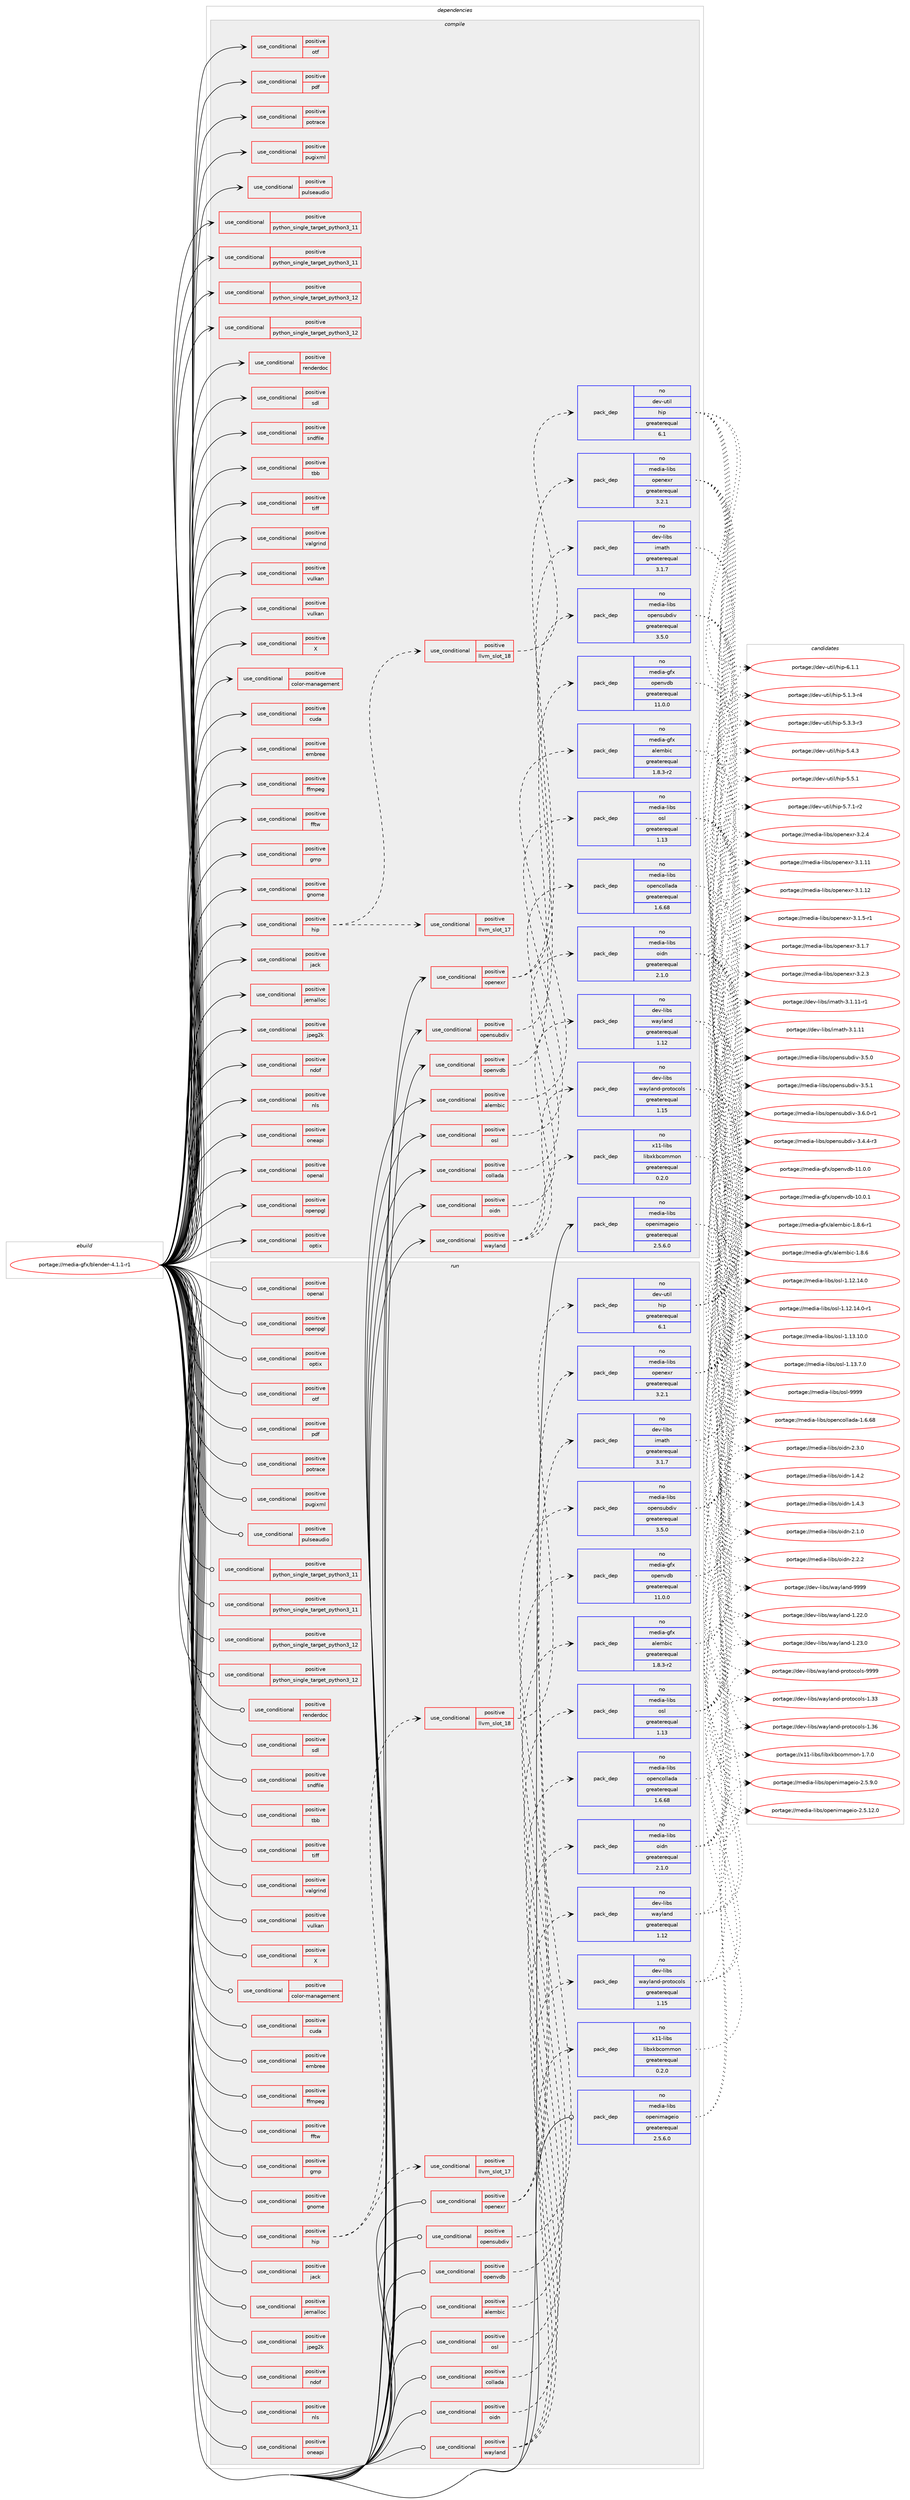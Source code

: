 digraph prolog {

# *************
# Graph options
# *************

newrank=true;
concentrate=true;
compound=true;
graph [rankdir=LR,fontname=Helvetica,fontsize=10,ranksep=1.5];#, ranksep=2.5, nodesep=0.2];
edge  [arrowhead=vee];
node  [fontname=Helvetica,fontsize=10];

# **********
# The ebuild
# **********

subgraph cluster_leftcol {
color=gray;
rank=same;
label=<<i>ebuild</i>>;
id [label="portage://media-gfx/blender-4.1.1-r1", color=red, width=4, href="../media-gfx/blender-4.1.1-r1.svg"];
}

# ****************
# The dependencies
# ****************

subgraph cluster_midcol {
color=gray;
label=<<i>dependencies</i>>;
subgraph cluster_compile {
fillcolor="#eeeeee";
style=filled;
label=<<i>compile</i>>;
subgraph cond70008 {
dependency149036 [label=<<TABLE BORDER="0" CELLBORDER="1" CELLSPACING="0" CELLPADDING="4"><TR><TD ROWSPAN="3" CELLPADDING="10">use_conditional</TD></TR><TR><TD>positive</TD></TR><TR><TD>X</TD></TR></TABLE>>, shape=none, color=red];
# *** BEGIN UNKNOWN DEPENDENCY TYPE (TODO) ***
# dependency149036 -> package_dependency(portage://media-gfx/blender-4.1.1-r1,install,no,x11-libs,libX11,none,[,,],[],[])
# *** END UNKNOWN DEPENDENCY TYPE (TODO) ***

# *** BEGIN UNKNOWN DEPENDENCY TYPE (TODO) ***
# dependency149036 -> package_dependency(portage://media-gfx/blender-4.1.1-r1,install,no,x11-libs,libXi,none,[,,],[],[])
# *** END UNKNOWN DEPENDENCY TYPE (TODO) ***

# *** BEGIN UNKNOWN DEPENDENCY TYPE (TODO) ***
# dependency149036 -> package_dependency(portage://media-gfx/blender-4.1.1-r1,install,no,x11-libs,libXxf86vm,none,[,,],[],[])
# *** END UNKNOWN DEPENDENCY TYPE (TODO) ***

}
id:e -> dependency149036:w [weight=20,style="solid",arrowhead="vee"];
subgraph cond70009 {
dependency149037 [label=<<TABLE BORDER="0" CELLBORDER="1" CELLSPACING="0" CELLPADDING="4"><TR><TD ROWSPAN="3" CELLPADDING="10">use_conditional</TD></TR><TR><TD>positive</TD></TR><TR><TD>alembic</TD></TR></TABLE>>, shape=none, color=red];
subgraph pack76754 {
dependency149038 [label=<<TABLE BORDER="0" CELLBORDER="1" CELLSPACING="0" CELLPADDING="4" WIDTH="220"><TR><TD ROWSPAN="6" CELLPADDING="30">pack_dep</TD></TR><TR><TD WIDTH="110">no</TD></TR><TR><TD>media-gfx</TD></TR><TR><TD>alembic</TD></TR><TR><TD>greaterequal</TD></TR><TR><TD>1.8.3-r2</TD></TR></TABLE>>, shape=none, color=blue];
}
dependency149037:e -> dependency149038:w [weight=20,style="dashed",arrowhead="vee"];
}
id:e -> dependency149037:w [weight=20,style="solid",arrowhead="vee"];
subgraph cond70010 {
dependency149039 [label=<<TABLE BORDER="0" CELLBORDER="1" CELLSPACING="0" CELLPADDING="4"><TR><TD ROWSPAN="3" CELLPADDING="10">use_conditional</TD></TR><TR><TD>positive</TD></TR><TR><TD>collada</TD></TR></TABLE>>, shape=none, color=red];
subgraph pack76755 {
dependency149040 [label=<<TABLE BORDER="0" CELLBORDER="1" CELLSPACING="0" CELLPADDING="4" WIDTH="220"><TR><TD ROWSPAN="6" CELLPADDING="30">pack_dep</TD></TR><TR><TD WIDTH="110">no</TD></TR><TR><TD>media-libs</TD></TR><TR><TD>opencollada</TD></TR><TR><TD>greaterequal</TD></TR><TR><TD>1.6.68</TD></TR></TABLE>>, shape=none, color=blue];
}
dependency149039:e -> dependency149040:w [weight=20,style="dashed",arrowhead="vee"];
}
id:e -> dependency149039:w [weight=20,style="solid",arrowhead="vee"];
subgraph cond70011 {
dependency149041 [label=<<TABLE BORDER="0" CELLBORDER="1" CELLSPACING="0" CELLPADDING="4"><TR><TD ROWSPAN="3" CELLPADDING="10">use_conditional</TD></TR><TR><TD>positive</TD></TR><TR><TD>color-management</TD></TR></TABLE>>, shape=none, color=red];
# *** BEGIN UNKNOWN DEPENDENCY TYPE (TODO) ***
# dependency149041 -> package_dependency(portage://media-gfx/blender-4.1.1-r1,install,no,media-libs,opencolorio,none,[,,],any_same_slot,[])
# *** END UNKNOWN DEPENDENCY TYPE (TODO) ***

}
id:e -> dependency149041:w [weight=20,style="solid",arrowhead="vee"];
subgraph cond70012 {
dependency149042 [label=<<TABLE BORDER="0" CELLBORDER="1" CELLSPACING="0" CELLPADDING="4"><TR><TD ROWSPAN="3" CELLPADDING="10">use_conditional</TD></TR><TR><TD>positive</TD></TR><TR><TD>cuda</TD></TR></TABLE>>, shape=none, color=red];
# *** BEGIN UNKNOWN DEPENDENCY TYPE (TODO) ***
# dependency149042 -> package_dependency(portage://media-gfx/blender-4.1.1-r1,install,no,dev-util,nvidia-cuda-toolkit,none,[,,],any_same_slot,[])
# *** END UNKNOWN DEPENDENCY TYPE (TODO) ***

}
id:e -> dependency149042:w [weight=20,style="solid",arrowhead="vee"];
subgraph cond70013 {
dependency149043 [label=<<TABLE BORDER="0" CELLBORDER="1" CELLSPACING="0" CELLPADDING="4"><TR><TD ROWSPAN="3" CELLPADDING="10">use_conditional</TD></TR><TR><TD>positive</TD></TR><TR><TD>embree</TD></TR></TABLE>>, shape=none, color=red];
# *** BEGIN UNKNOWN DEPENDENCY TYPE (TODO) ***
# dependency149043 -> package_dependency(portage://media-gfx/blender-4.1.1-r1,install,no,media-libs,embree,none,[,,],any_same_slot,[use(enable(raymask),none)])
# *** END UNKNOWN DEPENDENCY TYPE (TODO) ***

}
id:e -> dependency149043:w [weight=20,style="solid",arrowhead="vee"];
subgraph cond70014 {
dependency149044 [label=<<TABLE BORDER="0" CELLBORDER="1" CELLSPACING="0" CELLPADDING="4"><TR><TD ROWSPAN="3" CELLPADDING="10">use_conditional</TD></TR><TR><TD>positive</TD></TR><TR><TD>ffmpeg</TD></TR></TABLE>>, shape=none, color=red];
# *** BEGIN UNKNOWN DEPENDENCY TYPE (TODO) ***
# dependency149044 -> package_dependency(portage://media-gfx/blender-4.1.1-r1,install,no,media-video,ffmpeg,none,[,,],any_same_slot,[use(enable(x264),none),use(enable(mp3),none),use(enable(encode),none),use(enable(theora),none),use(optenable(jpeg2k),none),use(enable(vpx),none),use(enable(vorbis),none),use(enable(opus),none),use(enable(xvid),none)])
# *** END UNKNOWN DEPENDENCY TYPE (TODO) ***

}
id:e -> dependency149044:w [weight=20,style="solid",arrowhead="vee"];
subgraph cond70015 {
dependency149045 [label=<<TABLE BORDER="0" CELLBORDER="1" CELLSPACING="0" CELLPADDING="4"><TR><TD ROWSPAN="3" CELLPADDING="10">use_conditional</TD></TR><TR><TD>positive</TD></TR><TR><TD>fftw</TD></TR></TABLE>>, shape=none, color=red];
# *** BEGIN UNKNOWN DEPENDENCY TYPE (TODO) ***
# dependency149045 -> package_dependency(portage://media-gfx/blender-4.1.1-r1,install,no,sci-libs,fftw,none,[,,],[slot(3.0),equal],[])
# *** END UNKNOWN DEPENDENCY TYPE (TODO) ***

}
id:e -> dependency149045:w [weight=20,style="solid",arrowhead="vee"];
subgraph cond70016 {
dependency149046 [label=<<TABLE BORDER="0" CELLBORDER="1" CELLSPACING="0" CELLPADDING="4"><TR><TD ROWSPAN="3" CELLPADDING="10">use_conditional</TD></TR><TR><TD>positive</TD></TR><TR><TD>gmp</TD></TR></TABLE>>, shape=none, color=red];
# *** BEGIN UNKNOWN DEPENDENCY TYPE (TODO) ***
# dependency149046 -> package_dependency(portage://media-gfx/blender-4.1.1-r1,install,no,dev-libs,gmp,none,[,,],[],[])
# *** END UNKNOWN DEPENDENCY TYPE (TODO) ***

}
id:e -> dependency149046:w [weight=20,style="solid",arrowhead="vee"];
subgraph cond70017 {
dependency149047 [label=<<TABLE BORDER="0" CELLBORDER="1" CELLSPACING="0" CELLPADDING="4"><TR><TD ROWSPAN="3" CELLPADDING="10">use_conditional</TD></TR><TR><TD>positive</TD></TR><TR><TD>gnome</TD></TR></TABLE>>, shape=none, color=red];
# *** BEGIN UNKNOWN DEPENDENCY TYPE (TODO) ***
# dependency149047 -> package_dependency(portage://media-gfx/blender-4.1.1-r1,install,no,gui-libs,libdecor,none,[,,],[],[])
# *** END UNKNOWN DEPENDENCY TYPE (TODO) ***

}
id:e -> dependency149047:w [weight=20,style="solid",arrowhead="vee"];
subgraph cond70018 {
dependency149048 [label=<<TABLE BORDER="0" CELLBORDER="1" CELLSPACING="0" CELLPADDING="4"><TR><TD ROWSPAN="3" CELLPADDING="10">use_conditional</TD></TR><TR><TD>positive</TD></TR><TR><TD>hip</TD></TR></TABLE>>, shape=none, color=red];
subgraph cond70019 {
dependency149049 [label=<<TABLE BORDER="0" CELLBORDER="1" CELLSPACING="0" CELLPADDING="4"><TR><TD ROWSPAN="3" CELLPADDING="10">use_conditional</TD></TR><TR><TD>positive</TD></TR><TR><TD>llvm_slot_17</TD></TR></TABLE>>, shape=none, color=red];
# *** BEGIN UNKNOWN DEPENDENCY TYPE (TODO) ***
# dependency149049 -> package_dependency(portage://media-gfx/blender-4.1.1-r1,install,no,dev-util,hip,none,[,,],[slot(0),subslot(5.7),equal],[])
# *** END UNKNOWN DEPENDENCY TYPE (TODO) ***

}
dependency149048:e -> dependency149049:w [weight=20,style="dashed",arrowhead="vee"];
subgraph cond70020 {
dependency149050 [label=<<TABLE BORDER="0" CELLBORDER="1" CELLSPACING="0" CELLPADDING="4"><TR><TD ROWSPAN="3" CELLPADDING="10">use_conditional</TD></TR><TR><TD>positive</TD></TR><TR><TD>llvm_slot_18</TD></TR></TABLE>>, shape=none, color=red];
subgraph pack76756 {
dependency149051 [label=<<TABLE BORDER="0" CELLBORDER="1" CELLSPACING="0" CELLPADDING="4" WIDTH="220"><TR><TD ROWSPAN="6" CELLPADDING="30">pack_dep</TD></TR><TR><TD WIDTH="110">no</TD></TR><TR><TD>dev-util</TD></TR><TR><TD>hip</TD></TR><TR><TD>greaterequal</TD></TR><TR><TD>6.1</TD></TR></TABLE>>, shape=none, color=blue];
}
dependency149050:e -> dependency149051:w [weight=20,style="dashed",arrowhead="vee"];
}
dependency149048:e -> dependency149050:w [weight=20,style="dashed",arrowhead="vee"];
}
id:e -> dependency149048:w [weight=20,style="solid",arrowhead="vee"];
subgraph cond70021 {
dependency149052 [label=<<TABLE BORDER="0" CELLBORDER="1" CELLSPACING="0" CELLPADDING="4"><TR><TD ROWSPAN="3" CELLPADDING="10">use_conditional</TD></TR><TR><TD>positive</TD></TR><TR><TD>jack</TD></TR></TABLE>>, shape=none, color=red];
# *** BEGIN UNKNOWN DEPENDENCY TYPE (TODO) ***
# dependency149052 -> package_dependency(portage://media-gfx/blender-4.1.1-r1,install,no,virtual,jack,none,[,,],[],[])
# *** END UNKNOWN DEPENDENCY TYPE (TODO) ***

}
id:e -> dependency149052:w [weight=20,style="solid",arrowhead="vee"];
subgraph cond70022 {
dependency149053 [label=<<TABLE BORDER="0" CELLBORDER="1" CELLSPACING="0" CELLPADDING="4"><TR><TD ROWSPAN="3" CELLPADDING="10">use_conditional</TD></TR><TR><TD>positive</TD></TR><TR><TD>jemalloc</TD></TR></TABLE>>, shape=none, color=red];
# *** BEGIN UNKNOWN DEPENDENCY TYPE (TODO) ***
# dependency149053 -> package_dependency(portage://media-gfx/blender-4.1.1-r1,install,no,dev-libs,jemalloc,none,[,,],any_same_slot,[])
# *** END UNKNOWN DEPENDENCY TYPE (TODO) ***

}
id:e -> dependency149053:w [weight=20,style="solid",arrowhead="vee"];
subgraph cond70023 {
dependency149054 [label=<<TABLE BORDER="0" CELLBORDER="1" CELLSPACING="0" CELLPADDING="4"><TR><TD ROWSPAN="3" CELLPADDING="10">use_conditional</TD></TR><TR><TD>positive</TD></TR><TR><TD>jpeg2k</TD></TR></TABLE>>, shape=none, color=red];
# *** BEGIN UNKNOWN DEPENDENCY TYPE (TODO) ***
# dependency149054 -> package_dependency(portage://media-gfx/blender-4.1.1-r1,install,no,media-libs,openjpeg,none,[,,],[slot(2),equal],[])
# *** END UNKNOWN DEPENDENCY TYPE (TODO) ***

}
id:e -> dependency149054:w [weight=20,style="solid",arrowhead="vee"];
subgraph cond70024 {
dependency149055 [label=<<TABLE BORDER="0" CELLBORDER="1" CELLSPACING="0" CELLPADDING="4"><TR><TD ROWSPAN="3" CELLPADDING="10">use_conditional</TD></TR><TR><TD>positive</TD></TR><TR><TD>ndof</TD></TR></TABLE>>, shape=none, color=red];
# *** BEGIN UNKNOWN DEPENDENCY TYPE (TODO) ***
# dependency149055 -> package_dependency(portage://media-gfx/blender-4.1.1-r1,install,no,app-misc,spacenavd,none,[,,],[],[])
# *** END UNKNOWN DEPENDENCY TYPE (TODO) ***

# *** BEGIN UNKNOWN DEPENDENCY TYPE (TODO) ***
# dependency149055 -> package_dependency(portage://media-gfx/blender-4.1.1-r1,install,no,dev-libs,libspnav,none,[,,],[],[])
# *** END UNKNOWN DEPENDENCY TYPE (TODO) ***

}
id:e -> dependency149055:w [weight=20,style="solid",arrowhead="vee"];
subgraph cond70025 {
dependency149056 [label=<<TABLE BORDER="0" CELLBORDER="1" CELLSPACING="0" CELLPADDING="4"><TR><TD ROWSPAN="3" CELLPADDING="10">use_conditional</TD></TR><TR><TD>positive</TD></TR><TR><TD>nls</TD></TR></TABLE>>, shape=none, color=red];
# *** BEGIN UNKNOWN DEPENDENCY TYPE (TODO) ***
# dependency149056 -> package_dependency(portage://media-gfx/blender-4.1.1-r1,install,no,virtual,libiconv,none,[,,],[],[])
# *** END UNKNOWN DEPENDENCY TYPE (TODO) ***

}
id:e -> dependency149056:w [weight=20,style="solid",arrowhead="vee"];
subgraph cond70026 {
dependency149057 [label=<<TABLE BORDER="0" CELLBORDER="1" CELLSPACING="0" CELLPADDING="4"><TR><TD ROWSPAN="3" CELLPADDING="10">use_conditional</TD></TR><TR><TD>positive</TD></TR><TR><TD>oidn</TD></TR></TABLE>>, shape=none, color=red];
subgraph pack76757 {
dependency149058 [label=<<TABLE BORDER="0" CELLBORDER="1" CELLSPACING="0" CELLPADDING="4" WIDTH="220"><TR><TD ROWSPAN="6" CELLPADDING="30">pack_dep</TD></TR><TR><TD WIDTH="110">no</TD></TR><TR><TD>media-libs</TD></TR><TR><TD>oidn</TD></TR><TR><TD>greaterequal</TD></TR><TR><TD>2.1.0</TD></TR></TABLE>>, shape=none, color=blue];
}
dependency149057:e -> dependency149058:w [weight=20,style="dashed",arrowhead="vee"];
}
id:e -> dependency149057:w [weight=20,style="solid",arrowhead="vee"];
subgraph cond70027 {
dependency149059 [label=<<TABLE BORDER="0" CELLBORDER="1" CELLSPACING="0" CELLPADDING="4"><TR><TD ROWSPAN="3" CELLPADDING="10">use_conditional</TD></TR><TR><TD>positive</TD></TR><TR><TD>oneapi</TD></TR></TABLE>>, shape=none, color=red];
# *** BEGIN UNKNOWN DEPENDENCY TYPE (TODO) ***
# dependency149059 -> package_dependency(portage://media-gfx/blender-4.1.1-r1,install,no,dev-libs,intel-compute-runtime,none,[,,],[],[use(enable(l0),none)])
# *** END UNKNOWN DEPENDENCY TYPE (TODO) ***

}
id:e -> dependency149059:w [weight=20,style="solid",arrowhead="vee"];
subgraph cond70028 {
dependency149060 [label=<<TABLE BORDER="0" CELLBORDER="1" CELLSPACING="0" CELLPADDING="4"><TR><TD ROWSPAN="3" CELLPADDING="10">use_conditional</TD></TR><TR><TD>positive</TD></TR><TR><TD>openal</TD></TR></TABLE>>, shape=none, color=red];
# *** BEGIN UNKNOWN DEPENDENCY TYPE (TODO) ***
# dependency149060 -> package_dependency(portage://media-gfx/blender-4.1.1-r1,install,no,media-libs,openal,none,[,,],[],[])
# *** END UNKNOWN DEPENDENCY TYPE (TODO) ***

}
id:e -> dependency149060:w [weight=20,style="solid",arrowhead="vee"];
subgraph cond70029 {
dependency149061 [label=<<TABLE BORDER="0" CELLBORDER="1" CELLSPACING="0" CELLPADDING="4"><TR><TD ROWSPAN="3" CELLPADDING="10">use_conditional</TD></TR><TR><TD>positive</TD></TR><TR><TD>openexr</TD></TR></TABLE>>, shape=none, color=red];
subgraph pack76758 {
dependency149062 [label=<<TABLE BORDER="0" CELLBORDER="1" CELLSPACING="0" CELLPADDING="4" WIDTH="220"><TR><TD ROWSPAN="6" CELLPADDING="30">pack_dep</TD></TR><TR><TD WIDTH="110">no</TD></TR><TR><TD>dev-libs</TD></TR><TR><TD>imath</TD></TR><TR><TD>greaterequal</TD></TR><TR><TD>3.1.7</TD></TR></TABLE>>, shape=none, color=blue];
}
dependency149061:e -> dependency149062:w [weight=20,style="dashed",arrowhead="vee"];
subgraph pack76759 {
dependency149063 [label=<<TABLE BORDER="0" CELLBORDER="1" CELLSPACING="0" CELLPADDING="4" WIDTH="220"><TR><TD ROWSPAN="6" CELLPADDING="30">pack_dep</TD></TR><TR><TD WIDTH="110">no</TD></TR><TR><TD>media-libs</TD></TR><TR><TD>openexr</TD></TR><TR><TD>greaterequal</TD></TR><TR><TD>3.2.1</TD></TR></TABLE>>, shape=none, color=blue];
}
dependency149061:e -> dependency149063:w [weight=20,style="dashed",arrowhead="vee"];
}
id:e -> dependency149061:w [weight=20,style="solid",arrowhead="vee"];
subgraph cond70030 {
dependency149064 [label=<<TABLE BORDER="0" CELLBORDER="1" CELLSPACING="0" CELLPADDING="4"><TR><TD ROWSPAN="3" CELLPADDING="10">use_conditional</TD></TR><TR><TD>positive</TD></TR><TR><TD>openpgl</TD></TR></TABLE>>, shape=none, color=red];
# *** BEGIN UNKNOWN DEPENDENCY TYPE (TODO) ***
# dependency149064 -> package_dependency(portage://media-gfx/blender-4.1.1-r1,install,no,media-libs,openpgl,none,[,,],any_same_slot,[])
# *** END UNKNOWN DEPENDENCY TYPE (TODO) ***

}
id:e -> dependency149064:w [weight=20,style="solid",arrowhead="vee"];
subgraph cond70031 {
dependency149065 [label=<<TABLE BORDER="0" CELLBORDER="1" CELLSPACING="0" CELLPADDING="4"><TR><TD ROWSPAN="3" CELLPADDING="10">use_conditional</TD></TR><TR><TD>positive</TD></TR><TR><TD>opensubdiv</TD></TR></TABLE>>, shape=none, color=red];
subgraph pack76760 {
dependency149066 [label=<<TABLE BORDER="0" CELLBORDER="1" CELLSPACING="0" CELLPADDING="4" WIDTH="220"><TR><TD ROWSPAN="6" CELLPADDING="30">pack_dep</TD></TR><TR><TD WIDTH="110">no</TD></TR><TR><TD>media-libs</TD></TR><TR><TD>opensubdiv</TD></TR><TR><TD>greaterequal</TD></TR><TR><TD>3.5.0</TD></TR></TABLE>>, shape=none, color=blue];
}
dependency149065:e -> dependency149066:w [weight=20,style="dashed",arrowhead="vee"];
}
id:e -> dependency149065:w [weight=20,style="solid",arrowhead="vee"];
subgraph cond70032 {
dependency149067 [label=<<TABLE BORDER="0" CELLBORDER="1" CELLSPACING="0" CELLPADDING="4"><TR><TD ROWSPAN="3" CELLPADDING="10">use_conditional</TD></TR><TR><TD>positive</TD></TR><TR><TD>openvdb</TD></TR></TABLE>>, shape=none, color=red];
subgraph pack76761 {
dependency149068 [label=<<TABLE BORDER="0" CELLBORDER="1" CELLSPACING="0" CELLPADDING="4" WIDTH="220"><TR><TD ROWSPAN="6" CELLPADDING="30">pack_dep</TD></TR><TR><TD WIDTH="110">no</TD></TR><TR><TD>media-gfx</TD></TR><TR><TD>openvdb</TD></TR><TR><TD>greaterequal</TD></TR><TR><TD>11.0.0</TD></TR></TABLE>>, shape=none, color=blue];
}
dependency149067:e -> dependency149068:w [weight=20,style="dashed",arrowhead="vee"];
# *** BEGIN UNKNOWN DEPENDENCY TYPE (TODO) ***
# dependency149067 -> package_dependency(portage://media-gfx/blender-4.1.1-r1,install,no,dev-libs,c-blosc,none,[,,],any_same_slot,[])
# *** END UNKNOWN DEPENDENCY TYPE (TODO) ***

}
id:e -> dependency149067:w [weight=20,style="solid",arrowhead="vee"];
subgraph cond70033 {
dependency149069 [label=<<TABLE BORDER="0" CELLBORDER="1" CELLSPACING="0" CELLPADDING="4"><TR><TD ROWSPAN="3" CELLPADDING="10">use_conditional</TD></TR><TR><TD>positive</TD></TR><TR><TD>optix</TD></TR></TABLE>>, shape=none, color=red];
# *** BEGIN UNKNOWN DEPENDENCY TYPE (TODO) ***
# dependency149069 -> package_dependency(portage://media-gfx/blender-4.1.1-r1,install,no,dev-libs,optix,none,[,,],[],[])
# *** END UNKNOWN DEPENDENCY TYPE (TODO) ***

}
id:e -> dependency149069:w [weight=20,style="solid",arrowhead="vee"];
subgraph cond70034 {
dependency149070 [label=<<TABLE BORDER="0" CELLBORDER="1" CELLSPACING="0" CELLPADDING="4"><TR><TD ROWSPAN="3" CELLPADDING="10">use_conditional</TD></TR><TR><TD>positive</TD></TR><TR><TD>osl</TD></TR></TABLE>>, shape=none, color=red];
subgraph pack76762 {
dependency149071 [label=<<TABLE BORDER="0" CELLBORDER="1" CELLSPACING="0" CELLPADDING="4" WIDTH="220"><TR><TD ROWSPAN="6" CELLPADDING="30">pack_dep</TD></TR><TR><TD WIDTH="110">no</TD></TR><TR><TD>media-libs</TD></TR><TR><TD>osl</TD></TR><TR><TD>greaterequal</TD></TR><TR><TD>1.13</TD></TR></TABLE>>, shape=none, color=blue];
}
dependency149070:e -> dependency149071:w [weight=20,style="dashed",arrowhead="vee"];
# *** BEGIN UNKNOWN DEPENDENCY TYPE (TODO) ***
# dependency149070 -> package_dependency(portage://media-gfx/blender-4.1.1-r1,install,no,media-libs,mesa,none,[,,],[],[use(optenable(llvm_slot_15),negative),use(optenable(llvm_slot_16),negative),use(optenable(llvm_slot_17),negative),use(optenable(llvm_slot_18),negative)])
# *** END UNKNOWN DEPENDENCY TYPE (TODO) ***

}
id:e -> dependency149070:w [weight=20,style="solid",arrowhead="vee"];
subgraph cond70035 {
dependency149072 [label=<<TABLE BORDER="0" CELLBORDER="1" CELLSPACING="0" CELLPADDING="4"><TR><TD ROWSPAN="3" CELLPADDING="10">use_conditional</TD></TR><TR><TD>positive</TD></TR><TR><TD>otf</TD></TR></TABLE>>, shape=none, color=red];
# *** BEGIN UNKNOWN DEPENDENCY TYPE (TODO) ***
# dependency149072 -> package_dependency(portage://media-gfx/blender-4.1.1-r1,install,no,media-libs,harfbuzz,none,[,,],[],[])
# *** END UNKNOWN DEPENDENCY TYPE (TODO) ***

}
id:e -> dependency149072:w [weight=20,style="solid",arrowhead="vee"];
subgraph cond70036 {
dependency149073 [label=<<TABLE BORDER="0" CELLBORDER="1" CELLSPACING="0" CELLPADDING="4"><TR><TD ROWSPAN="3" CELLPADDING="10">use_conditional</TD></TR><TR><TD>positive</TD></TR><TR><TD>pdf</TD></TR></TABLE>>, shape=none, color=red];
# *** BEGIN UNKNOWN DEPENDENCY TYPE (TODO) ***
# dependency149073 -> package_dependency(portage://media-gfx/blender-4.1.1-r1,install,no,media-libs,libharu,none,[,,],[],[])
# *** END UNKNOWN DEPENDENCY TYPE (TODO) ***

}
id:e -> dependency149073:w [weight=20,style="solid",arrowhead="vee"];
subgraph cond70037 {
dependency149074 [label=<<TABLE BORDER="0" CELLBORDER="1" CELLSPACING="0" CELLPADDING="4"><TR><TD ROWSPAN="3" CELLPADDING="10">use_conditional</TD></TR><TR><TD>positive</TD></TR><TR><TD>potrace</TD></TR></TABLE>>, shape=none, color=red];
# *** BEGIN UNKNOWN DEPENDENCY TYPE (TODO) ***
# dependency149074 -> package_dependency(portage://media-gfx/blender-4.1.1-r1,install,no,media-gfx,potrace,none,[,,],[],[])
# *** END UNKNOWN DEPENDENCY TYPE (TODO) ***

}
id:e -> dependency149074:w [weight=20,style="solid",arrowhead="vee"];
subgraph cond70038 {
dependency149075 [label=<<TABLE BORDER="0" CELLBORDER="1" CELLSPACING="0" CELLPADDING="4"><TR><TD ROWSPAN="3" CELLPADDING="10">use_conditional</TD></TR><TR><TD>positive</TD></TR><TR><TD>pugixml</TD></TR></TABLE>>, shape=none, color=red];
# *** BEGIN UNKNOWN DEPENDENCY TYPE (TODO) ***
# dependency149075 -> package_dependency(portage://media-gfx/blender-4.1.1-r1,install,no,dev-libs,pugixml,none,[,,],[],[])
# *** END UNKNOWN DEPENDENCY TYPE (TODO) ***

}
id:e -> dependency149075:w [weight=20,style="solid",arrowhead="vee"];
subgraph cond70039 {
dependency149076 [label=<<TABLE BORDER="0" CELLBORDER="1" CELLSPACING="0" CELLPADDING="4"><TR><TD ROWSPAN="3" CELLPADDING="10">use_conditional</TD></TR><TR><TD>positive</TD></TR><TR><TD>pulseaudio</TD></TR></TABLE>>, shape=none, color=red];
# *** BEGIN UNKNOWN DEPENDENCY TYPE (TODO) ***
# dependency149076 -> package_dependency(portage://media-gfx/blender-4.1.1-r1,install,no,media-libs,libpulse,none,[,,],[],[])
# *** END UNKNOWN DEPENDENCY TYPE (TODO) ***

}
id:e -> dependency149076:w [weight=20,style="solid",arrowhead="vee"];
subgraph cond70040 {
dependency149077 [label=<<TABLE BORDER="0" CELLBORDER="1" CELLSPACING="0" CELLPADDING="4"><TR><TD ROWSPAN="3" CELLPADDING="10">use_conditional</TD></TR><TR><TD>positive</TD></TR><TR><TD>python_single_target_python3_11</TD></TR></TABLE>>, shape=none, color=red];
# *** BEGIN UNKNOWN DEPENDENCY TYPE (TODO) ***
# dependency149077 -> package_dependency(portage://media-gfx/blender-4.1.1-r1,install,no,dev-lang,python,none,[,,],[slot(3.11)],[])
# *** END UNKNOWN DEPENDENCY TYPE (TODO) ***

}
id:e -> dependency149077:w [weight=20,style="solid",arrowhead="vee"];
subgraph cond70041 {
dependency149078 [label=<<TABLE BORDER="0" CELLBORDER="1" CELLSPACING="0" CELLPADDING="4"><TR><TD ROWSPAN="3" CELLPADDING="10">use_conditional</TD></TR><TR><TD>positive</TD></TR><TR><TD>python_single_target_python3_11</TD></TR></TABLE>>, shape=none, color=red];
# *** BEGIN UNKNOWN DEPENDENCY TYPE (TODO) ***
# dependency149078 -> package_dependency(portage://media-gfx/blender-4.1.1-r1,install,no,dev-python,cython,none,[,,],[],[use(enable(python_targets_python3_11),negative)])
# *** END UNKNOWN DEPENDENCY TYPE (TODO) ***

# *** BEGIN UNKNOWN DEPENDENCY TYPE (TODO) ***
# dependency149078 -> package_dependency(portage://media-gfx/blender-4.1.1-r1,install,no,dev-python,numpy,none,[,,],[],[use(enable(python_targets_python3_11),negative)])
# *** END UNKNOWN DEPENDENCY TYPE (TODO) ***

# *** BEGIN UNKNOWN DEPENDENCY TYPE (TODO) ***
# dependency149078 -> package_dependency(portage://media-gfx/blender-4.1.1-r1,install,no,dev-python,zstandard,none,[,,],[],[use(enable(python_targets_python3_11),negative)])
# *** END UNKNOWN DEPENDENCY TYPE (TODO) ***

# *** BEGIN UNKNOWN DEPENDENCY TYPE (TODO) ***
# dependency149078 -> package_dependency(portage://media-gfx/blender-4.1.1-r1,install,no,dev-python,requests,none,[,,],[],[use(enable(python_targets_python3_11),negative)])
# *** END UNKNOWN DEPENDENCY TYPE (TODO) ***

}
id:e -> dependency149078:w [weight=20,style="solid",arrowhead="vee"];
subgraph cond70042 {
dependency149079 [label=<<TABLE BORDER="0" CELLBORDER="1" CELLSPACING="0" CELLPADDING="4"><TR><TD ROWSPAN="3" CELLPADDING="10">use_conditional</TD></TR><TR><TD>positive</TD></TR><TR><TD>python_single_target_python3_12</TD></TR></TABLE>>, shape=none, color=red];
# *** BEGIN UNKNOWN DEPENDENCY TYPE (TODO) ***
# dependency149079 -> package_dependency(portage://media-gfx/blender-4.1.1-r1,install,no,dev-lang,python,none,[,,],[slot(3.12)],[])
# *** END UNKNOWN DEPENDENCY TYPE (TODO) ***

}
id:e -> dependency149079:w [weight=20,style="solid",arrowhead="vee"];
subgraph cond70043 {
dependency149080 [label=<<TABLE BORDER="0" CELLBORDER="1" CELLSPACING="0" CELLPADDING="4"><TR><TD ROWSPAN="3" CELLPADDING="10">use_conditional</TD></TR><TR><TD>positive</TD></TR><TR><TD>python_single_target_python3_12</TD></TR></TABLE>>, shape=none, color=red];
# *** BEGIN UNKNOWN DEPENDENCY TYPE (TODO) ***
# dependency149080 -> package_dependency(portage://media-gfx/blender-4.1.1-r1,install,no,dev-python,cython,none,[,,],[],[use(enable(python_targets_python3_12),negative)])
# *** END UNKNOWN DEPENDENCY TYPE (TODO) ***

# *** BEGIN UNKNOWN DEPENDENCY TYPE (TODO) ***
# dependency149080 -> package_dependency(portage://media-gfx/blender-4.1.1-r1,install,no,dev-python,numpy,none,[,,],[],[use(enable(python_targets_python3_12),negative)])
# *** END UNKNOWN DEPENDENCY TYPE (TODO) ***

# *** BEGIN UNKNOWN DEPENDENCY TYPE (TODO) ***
# dependency149080 -> package_dependency(portage://media-gfx/blender-4.1.1-r1,install,no,dev-python,zstandard,none,[,,],[],[use(enable(python_targets_python3_12),negative)])
# *** END UNKNOWN DEPENDENCY TYPE (TODO) ***

# *** BEGIN UNKNOWN DEPENDENCY TYPE (TODO) ***
# dependency149080 -> package_dependency(portage://media-gfx/blender-4.1.1-r1,install,no,dev-python,requests,none,[,,],[],[use(enable(python_targets_python3_12),negative)])
# *** END UNKNOWN DEPENDENCY TYPE (TODO) ***

}
id:e -> dependency149080:w [weight=20,style="solid",arrowhead="vee"];
subgraph cond70044 {
dependency149081 [label=<<TABLE BORDER="0" CELLBORDER="1" CELLSPACING="0" CELLPADDING="4"><TR><TD ROWSPAN="3" CELLPADDING="10">use_conditional</TD></TR><TR><TD>positive</TD></TR><TR><TD>renderdoc</TD></TR></TABLE>>, shape=none, color=red];
# *** BEGIN UNKNOWN DEPENDENCY TYPE (TODO) ***
# dependency149081 -> package_dependency(portage://media-gfx/blender-4.1.1-r1,install,no,media-gfx,renderdoc,none,[,,],[],[])
# *** END UNKNOWN DEPENDENCY TYPE (TODO) ***

}
id:e -> dependency149081:w [weight=20,style="solid",arrowhead="vee"];
subgraph cond70045 {
dependency149082 [label=<<TABLE BORDER="0" CELLBORDER="1" CELLSPACING="0" CELLPADDING="4"><TR><TD ROWSPAN="3" CELLPADDING="10">use_conditional</TD></TR><TR><TD>positive</TD></TR><TR><TD>sdl</TD></TR></TABLE>>, shape=none, color=red];
# *** BEGIN UNKNOWN DEPENDENCY TYPE (TODO) ***
# dependency149082 -> package_dependency(portage://media-gfx/blender-4.1.1-r1,install,no,media-libs,libsdl2,none,[,,],[],[use(enable(sound),none),use(enable(joystick),none)])
# *** END UNKNOWN DEPENDENCY TYPE (TODO) ***

}
id:e -> dependency149082:w [weight=20,style="solid",arrowhead="vee"];
subgraph cond70046 {
dependency149083 [label=<<TABLE BORDER="0" CELLBORDER="1" CELLSPACING="0" CELLPADDING="4"><TR><TD ROWSPAN="3" CELLPADDING="10">use_conditional</TD></TR><TR><TD>positive</TD></TR><TR><TD>sndfile</TD></TR></TABLE>>, shape=none, color=red];
# *** BEGIN UNKNOWN DEPENDENCY TYPE (TODO) ***
# dependency149083 -> package_dependency(portage://media-gfx/blender-4.1.1-r1,install,no,media-libs,libsndfile,none,[,,],[],[])
# *** END UNKNOWN DEPENDENCY TYPE (TODO) ***

}
id:e -> dependency149083:w [weight=20,style="solid",arrowhead="vee"];
subgraph cond70047 {
dependency149084 [label=<<TABLE BORDER="0" CELLBORDER="1" CELLSPACING="0" CELLPADDING="4"><TR><TD ROWSPAN="3" CELLPADDING="10">use_conditional</TD></TR><TR><TD>positive</TD></TR><TR><TD>tbb</TD></TR></TABLE>>, shape=none, color=red];
# *** BEGIN UNKNOWN DEPENDENCY TYPE (TODO) ***
# dependency149084 -> package_dependency(portage://media-gfx/blender-4.1.1-r1,install,no,dev-cpp,tbb,none,[,,],any_same_slot,[])
# *** END UNKNOWN DEPENDENCY TYPE (TODO) ***

}
id:e -> dependency149084:w [weight=20,style="solid",arrowhead="vee"];
subgraph cond70048 {
dependency149085 [label=<<TABLE BORDER="0" CELLBORDER="1" CELLSPACING="0" CELLPADDING="4"><TR><TD ROWSPAN="3" CELLPADDING="10">use_conditional</TD></TR><TR><TD>positive</TD></TR><TR><TD>tiff</TD></TR></TABLE>>, shape=none, color=red];
# *** BEGIN UNKNOWN DEPENDENCY TYPE (TODO) ***
# dependency149085 -> package_dependency(portage://media-gfx/blender-4.1.1-r1,install,no,media-libs,tiff,none,[,,],any_same_slot,[])
# *** END UNKNOWN DEPENDENCY TYPE (TODO) ***

}
id:e -> dependency149085:w [weight=20,style="solid",arrowhead="vee"];
subgraph cond70049 {
dependency149086 [label=<<TABLE BORDER="0" CELLBORDER="1" CELLSPACING="0" CELLPADDING="4"><TR><TD ROWSPAN="3" CELLPADDING="10">use_conditional</TD></TR><TR><TD>positive</TD></TR><TR><TD>valgrind</TD></TR></TABLE>>, shape=none, color=red];
# *** BEGIN UNKNOWN DEPENDENCY TYPE (TODO) ***
# dependency149086 -> package_dependency(portage://media-gfx/blender-4.1.1-r1,install,no,dev-debug,valgrind,none,[,,],[],[])
# *** END UNKNOWN DEPENDENCY TYPE (TODO) ***

}
id:e -> dependency149086:w [weight=20,style="solid",arrowhead="vee"];
subgraph cond70050 {
dependency149087 [label=<<TABLE BORDER="0" CELLBORDER="1" CELLSPACING="0" CELLPADDING="4"><TR><TD ROWSPAN="3" CELLPADDING="10">use_conditional</TD></TR><TR><TD>positive</TD></TR><TR><TD>vulkan</TD></TR></TABLE>>, shape=none, color=red];
# *** BEGIN UNKNOWN DEPENDENCY TYPE (TODO) ***
# dependency149087 -> package_dependency(portage://media-gfx/blender-4.1.1-r1,install,no,dev-util,spirv-headers,none,[,,],[],[])
# *** END UNKNOWN DEPENDENCY TYPE (TODO) ***

# *** BEGIN UNKNOWN DEPENDENCY TYPE (TODO) ***
# dependency149087 -> package_dependency(portage://media-gfx/blender-4.1.1-r1,install,no,dev-util,vulkan-headers,none,[,,],[],[])
# *** END UNKNOWN DEPENDENCY TYPE (TODO) ***

}
id:e -> dependency149087:w [weight=20,style="solid",arrowhead="vee"];
subgraph cond70051 {
dependency149088 [label=<<TABLE BORDER="0" CELLBORDER="1" CELLSPACING="0" CELLPADDING="4"><TR><TD ROWSPAN="3" CELLPADDING="10">use_conditional</TD></TR><TR><TD>positive</TD></TR><TR><TD>vulkan</TD></TR></TABLE>>, shape=none, color=red];
# *** BEGIN UNKNOWN DEPENDENCY TYPE (TODO) ***
# dependency149088 -> package_dependency(portage://media-gfx/blender-4.1.1-r1,install,no,media-libs,shaderc,none,[,,],[],[])
# *** END UNKNOWN DEPENDENCY TYPE (TODO) ***

# *** BEGIN UNKNOWN DEPENDENCY TYPE (TODO) ***
# dependency149088 -> package_dependency(portage://media-gfx/blender-4.1.1-r1,install,no,dev-util,spirv-tools,none,[,,],[],[])
# *** END UNKNOWN DEPENDENCY TYPE (TODO) ***

# *** BEGIN UNKNOWN DEPENDENCY TYPE (TODO) ***
# dependency149088 -> package_dependency(portage://media-gfx/blender-4.1.1-r1,install,no,dev-util,glslang,none,[,,],[],[])
# *** END UNKNOWN DEPENDENCY TYPE (TODO) ***

# *** BEGIN UNKNOWN DEPENDENCY TYPE (TODO) ***
# dependency149088 -> package_dependency(portage://media-gfx/blender-4.1.1-r1,install,no,media-libs,vulkan-loader,none,[,,],[],[])
# *** END UNKNOWN DEPENDENCY TYPE (TODO) ***

}
id:e -> dependency149088:w [weight=20,style="solid",arrowhead="vee"];
subgraph cond70052 {
dependency149089 [label=<<TABLE BORDER="0" CELLBORDER="1" CELLSPACING="0" CELLPADDING="4"><TR><TD ROWSPAN="3" CELLPADDING="10">use_conditional</TD></TR><TR><TD>positive</TD></TR><TR><TD>wayland</TD></TR></TABLE>>, shape=none, color=red];
subgraph pack76763 {
dependency149090 [label=<<TABLE BORDER="0" CELLBORDER="1" CELLSPACING="0" CELLPADDING="4" WIDTH="220"><TR><TD ROWSPAN="6" CELLPADDING="30">pack_dep</TD></TR><TR><TD WIDTH="110">no</TD></TR><TR><TD>dev-libs</TD></TR><TR><TD>wayland</TD></TR><TR><TD>greaterequal</TD></TR><TR><TD>1.12</TD></TR></TABLE>>, shape=none, color=blue];
}
dependency149089:e -> dependency149090:w [weight=20,style="dashed",arrowhead="vee"];
subgraph pack76764 {
dependency149091 [label=<<TABLE BORDER="0" CELLBORDER="1" CELLSPACING="0" CELLPADDING="4" WIDTH="220"><TR><TD ROWSPAN="6" CELLPADDING="30">pack_dep</TD></TR><TR><TD WIDTH="110">no</TD></TR><TR><TD>dev-libs</TD></TR><TR><TD>wayland-protocols</TD></TR><TR><TD>greaterequal</TD></TR><TR><TD>1.15</TD></TR></TABLE>>, shape=none, color=blue];
}
dependency149089:e -> dependency149091:w [weight=20,style="dashed",arrowhead="vee"];
subgraph pack76765 {
dependency149092 [label=<<TABLE BORDER="0" CELLBORDER="1" CELLSPACING="0" CELLPADDING="4" WIDTH="220"><TR><TD ROWSPAN="6" CELLPADDING="30">pack_dep</TD></TR><TR><TD WIDTH="110">no</TD></TR><TR><TD>x11-libs</TD></TR><TR><TD>libxkbcommon</TD></TR><TR><TD>greaterequal</TD></TR><TR><TD>0.2.0</TD></TR></TABLE>>, shape=none, color=blue];
}
dependency149089:e -> dependency149092:w [weight=20,style="dashed",arrowhead="vee"];
# *** BEGIN UNKNOWN DEPENDENCY TYPE (TODO) ***
# dependency149089 -> package_dependency(portage://media-gfx/blender-4.1.1-r1,install,no,dev-util,wayland-scanner,none,[,,],[],[])
# *** END UNKNOWN DEPENDENCY TYPE (TODO) ***

# *** BEGIN UNKNOWN DEPENDENCY TYPE (TODO) ***
# dependency149089 -> package_dependency(portage://media-gfx/blender-4.1.1-r1,install,no,media-libs,mesa,none,[,,],[],[use(enable(wayland),none)])
# *** END UNKNOWN DEPENDENCY TYPE (TODO) ***

# *** BEGIN UNKNOWN DEPENDENCY TYPE (TODO) ***
# dependency149089 -> package_dependency(portage://media-gfx/blender-4.1.1-r1,install,no,sys-apps,dbus,none,[,,],[],[])
# *** END UNKNOWN DEPENDENCY TYPE (TODO) ***

}
id:e -> dependency149089:w [weight=20,style="solid",arrowhead="vee"];
# *** BEGIN UNKNOWN DEPENDENCY TYPE (TODO) ***
# id -> package_dependency(portage://media-gfx/blender-4.1.1-r1,install,no,app-arch,zstd,none,[,,],[],[])
# *** END UNKNOWN DEPENDENCY TYPE (TODO) ***

# *** BEGIN UNKNOWN DEPENDENCY TYPE (TODO) ***
# id -> package_dependency(portage://media-gfx/blender-4.1.1-r1,install,no,dev-cpp,eigen,none,[,,],any_same_slot,[])
# *** END UNKNOWN DEPENDENCY TYPE (TODO) ***

# *** BEGIN UNKNOWN DEPENDENCY TYPE (TODO) ***
# id -> package_dependency(portage://media-gfx/blender-4.1.1-r1,install,no,dev-libs,boost,none,[,,],any_same_slot,[use(optenable(nls),none)])
# *** END UNKNOWN DEPENDENCY TYPE (TODO) ***

# *** BEGIN UNKNOWN DEPENDENCY TYPE (TODO) ***
# id -> package_dependency(portage://media-gfx/blender-4.1.1-r1,install,no,dev-libs,lzo,none,[,,],[slot(2),equal],[])
# *** END UNKNOWN DEPENDENCY TYPE (TODO) ***

# *** BEGIN UNKNOWN DEPENDENCY TYPE (TODO) ***
# id -> package_dependency(portage://media-gfx/blender-4.1.1-r1,install,no,media-libs,freetype,none,[,,],any_same_slot,[use(enable(brotli),none)])
# *** END UNKNOWN DEPENDENCY TYPE (TODO) ***

# *** BEGIN UNKNOWN DEPENDENCY TYPE (TODO) ***
# id -> package_dependency(portage://media-gfx/blender-4.1.1-r1,install,no,media-libs,libepoxy,none,[,,],any_same_slot,[])
# *** END UNKNOWN DEPENDENCY TYPE (TODO) ***

# *** BEGIN UNKNOWN DEPENDENCY TYPE (TODO) ***
# id -> package_dependency(portage://media-gfx/blender-4.1.1-r1,install,no,media-libs,libjpeg-turbo,none,[,,],any_same_slot,[])
# *** END UNKNOWN DEPENDENCY TYPE (TODO) ***

# *** BEGIN UNKNOWN DEPENDENCY TYPE (TODO) ***
# id -> package_dependency(portage://media-gfx/blender-4.1.1-r1,install,no,media-libs,libpng,none,[,,],any_same_slot,[])
# *** END UNKNOWN DEPENDENCY TYPE (TODO) ***

# *** BEGIN UNKNOWN DEPENDENCY TYPE (TODO) ***
# id -> package_dependency(portage://media-gfx/blender-4.1.1-r1,install,no,media-libs,libsamplerate,none,[,,],[],[])
# *** END UNKNOWN DEPENDENCY TYPE (TODO) ***

subgraph pack76766 {
dependency149093 [label=<<TABLE BORDER="0" CELLBORDER="1" CELLSPACING="0" CELLPADDING="4" WIDTH="220"><TR><TD ROWSPAN="6" CELLPADDING="30">pack_dep</TD></TR><TR><TD WIDTH="110">no</TD></TR><TR><TD>media-libs</TD></TR><TR><TD>openimageio</TD></TR><TR><TD>greaterequal</TD></TR><TR><TD>2.5.6.0</TD></TR></TABLE>>, shape=none, color=blue];
}
id:e -> dependency149093:w [weight=20,style="solid",arrowhead="vee"];
# *** BEGIN UNKNOWN DEPENDENCY TYPE (TODO) ***
# id -> package_dependency(portage://media-gfx/blender-4.1.1-r1,install,no,sys-libs,zlib,none,[,,],any_same_slot,[])
# *** END UNKNOWN DEPENDENCY TYPE (TODO) ***

# *** BEGIN UNKNOWN DEPENDENCY TYPE (TODO) ***
# id -> package_dependency(portage://media-gfx/blender-4.1.1-r1,install,no,virtual,glu,none,[,,],[],[])
# *** END UNKNOWN DEPENDENCY TYPE (TODO) ***

# *** BEGIN UNKNOWN DEPENDENCY TYPE (TODO) ***
# id -> package_dependency(portage://media-gfx/blender-4.1.1-r1,install,no,virtual,libintl,none,[,,],[],[])
# *** END UNKNOWN DEPENDENCY TYPE (TODO) ***

# *** BEGIN UNKNOWN DEPENDENCY TYPE (TODO) ***
# id -> package_dependency(portage://media-gfx/blender-4.1.1-r1,install,no,virtual,opengl,none,[,,],[],[])
# *** END UNKNOWN DEPENDENCY TYPE (TODO) ***

}
subgraph cluster_compileandrun {
fillcolor="#eeeeee";
style=filled;
label=<<i>compile and run</i>>;
}
subgraph cluster_run {
fillcolor="#eeeeee";
style=filled;
label=<<i>run</i>>;
subgraph cond70053 {
dependency149094 [label=<<TABLE BORDER="0" CELLBORDER="1" CELLSPACING="0" CELLPADDING="4"><TR><TD ROWSPAN="3" CELLPADDING="10">use_conditional</TD></TR><TR><TD>positive</TD></TR><TR><TD>X</TD></TR></TABLE>>, shape=none, color=red];
# *** BEGIN UNKNOWN DEPENDENCY TYPE (TODO) ***
# dependency149094 -> package_dependency(portage://media-gfx/blender-4.1.1-r1,run,no,x11-libs,libX11,none,[,,],[],[])
# *** END UNKNOWN DEPENDENCY TYPE (TODO) ***

# *** BEGIN UNKNOWN DEPENDENCY TYPE (TODO) ***
# dependency149094 -> package_dependency(portage://media-gfx/blender-4.1.1-r1,run,no,x11-libs,libXi,none,[,,],[],[])
# *** END UNKNOWN DEPENDENCY TYPE (TODO) ***

# *** BEGIN UNKNOWN DEPENDENCY TYPE (TODO) ***
# dependency149094 -> package_dependency(portage://media-gfx/blender-4.1.1-r1,run,no,x11-libs,libXxf86vm,none,[,,],[],[])
# *** END UNKNOWN DEPENDENCY TYPE (TODO) ***

}
id:e -> dependency149094:w [weight=20,style="solid",arrowhead="odot"];
subgraph cond70054 {
dependency149095 [label=<<TABLE BORDER="0" CELLBORDER="1" CELLSPACING="0" CELLPADDING="4"><TR><TD ROWSPAN="3" CELLPADDING="10">use_conditional</TD></TR><TR><TD>positive</TD></TR><TR><TD>alembic</TD></TR></TABLE>>, shape=none, color=red];
subgraph pack76767 {
dependency149096 [label=<<TABLE BORDER="0" CELLBORDER="1" CELLSPACING="0" CELLPADDING="4" WIDTH="220"><TR><TD ROWSPAN="6" CELLPADDING="30">pack_dep</TD></TR><TR><TD WIDTH="110">no</TD></TR><TR><TD>media-gfx</TD></TR><TR><TD>alembic</TD></TR><TR><TD>greaterequal</TD></TR><TR><TD>1.8.3-r2</TD></TR></TABLE>>, shape=none, color=blue];
}
dependency149095:e -> dependency149096:w [weight=20,style="dashed",arrowhead="vee"];
}
id:e -> dependency149095:w [weight=20,style="solid",arrowhead="odot"];
subgraph cond70055 {
dependency149097 [label=<<TABLE BORDER="0" CELLBORDER="1" CELLSPACING="0" CELLPADDING="4"><TR><TD ROWSPAN="3" CELLPADDING="10">use_conditional</TD></TR><TR><TD>positive</TD></TR><TR><TD>collada</TD></TR></TABLE>>, shape=none, color=red];
subgraph pack76768 {
dependency149098 [label=<<TABLE BORDER="0" CELLBORDER="1" CELLSPACING="0" CELLPADDING="4" WIDTH="220"><TR><TD ROWSPAN="6" CELLPADDING="30">pack_dep</TD></TR><TR><TD WIDTH="110">no</TD></TR><TR><TD>media-libs</TD></TR><TR><TD>opencollada</TD></TR><TR><TD>greaterequal</TD></TR><TR><TD>1.6.68</TD></TR></TABLE>>, shape=none, color=blue];
}
dependency149097:e -> dependency149098:w [weight=20,style="dashed",arrowhead="vee"];
}
id:e -> dependency149097:w [weight=20,style="solid",arrowhead="odot"];
subgraph cond70056 {
dependency149099 [label=<<TABLE BORDER="0" CELLBORDER="1" CELLSPACING="0" CELLPADDING="4"><TR><TD ROWSPAN="3" CELLPADDING="10">use_conditional</TD></TR><TR><TD>positive</TD></TR><TR><TD>color-management</TD></TR></TABLE>>, shape=none, color=red];
# *** BEGIN UNKNOWN DEPENDENCY TYPE (TODO) ***
# dependency149099 -> package_dependency(portage://media-gfx/blender-4.1.1-r1,run,no,media-libs,opencolorio,none,[,,],any_same_slot,[])
# *** END UNKNOWN DEPENDENCY TYPE (TODO) ***

}
id:e -> dependency149099:w [weight=20,style="solid",arrowhead="odot"];
subgraph cond70057 {
dependency149100 [label=<<TABLE BORDER="0" CELLBORDER="1" CELLSPACING="0" CELLPADDING="4"><TR><TD ROWSPAN="3" CELLPADDING="10">use_conditional</TD></TR><TR><TD>positive</TD></TR><TR><TD>cuda</TD></TR></TABLE>>, shape=none, color=red];
# *** BEGIN UNKNOWN DEPENDENCY TYPE (TODO) ***
# dependency149100 -> package_dependency(portage://media-gfx/blender-4.1.1-r1,run,no,dev-util,nvidia-cuda-toolkit,none,[,,],any_same_slot,[])
# *** END UNKNOWN DEPENDENCY TYPE (TODO) ***

}
id:e -> dependency149100:w [weight=20,style="solid",arrowhead="odot"];
subgraph cond70058 {
dependency149101 [label=<<TABLE BORDER="0" CELLBORDER="1" CELLSPACING="0" CELLPADDING="4"><TR><TD ROWSPAN="3" CELLPADDING="10">use_conditional</TD></TR><TR><TD>positive</TD></TR><TR><TD>embree</TD></TR></TABLE>>, shape=none, color=red];
# *** BEGIN UNKNOWN DEPENDENCY TYPE (TODO) ***
# dependency149101 -> package_dependency(portage://media-gfx/blender-4.1.1-r1,run,no,media-libs,embree,none,[,,],any_same_slot,[use(enable(raymask),none)])
# *** END UNKNOWN DEPENDENCY TYPE (TODO) ***

}
id:e -> dependency149101:w [weight=20,style="solid",arrowhead="odot"];
subgraph cond70059 {
dependency149102 [label=<<TABLE BORDER="0" CELLBORDER="1" CELLSPACING="0" CELLPADDING="4"><TR><TD ROWSPAN="3" CELLPADDING="10">use_conditional</TD></TR><TR><TD>positive</TD></TR><TR><TD>ffmpeg</TD></TR></TABLE>>, shape=none, color=red];
# *** BEGIN UNKNOWN DEPENDENCY TYPE (TODO) ***
# dependency149102 -> package_dependency(portage://media-gfx/blender-4.1.1-r1,run,no,media-video,ffmpeg,none,[,,],any_same_slot,[use(enable(x264),none),use(enable(mp3),none),use(enable(encode),none),use(enable(theora),none),use(optenable(jpeg2k),none),use(enable(vpx),none),use(enable(vorbis),none),use(enable(opus),none),use(enable(xvid),none)])
# *** END UNKNOWN DEPENDENCY TYPE (TODO) ***

}
id:e -> dependency149102:w [weight=20,style="solid",arrowhead="odot"];
subgraph cond70060 {
dependency149103 [label=<<TABLE BORDER="0" CELLBORDER="1" CELLSPACING="0" CELLPADDING="4"><TR><TD ROWSPAN="3" CELLPADDING="10">use_conditional</TD></TR><TR><TD>positive</TD></TR><TR><TD>fftw</TD></TR></TABLE>>, shape=none, color=red];
# *** BEGIN UNKNOWN DEPENDENCY TYPE (TODO) ***
# dependency149103 -> package_dependency(portage://media-gfx/blender-4.1.1-r1,run,no,sci-libs,fftw,none,[,,],[slot(3.0),equal],[])
# *** END UNKNOWN DEPENDENCY TYPE (TODO) ***

}
id:e -> dependency149103:w [weight=20,style="solid",arrowhead="odot"];
subgraph cond70061 {
dependency149104 [label=<<TABLE BORDER="0" CELLBORDER="1" CELLSPACING="0" CELLPADDING="4"><TR><TD ROWSPAN="3" CELLPADDING="10">use_conditional</TD></TR><TR><TD>positive</TD></TR><TR><TD>gmp</TD></TR></TABLE>>, shape=none, color=red];
# *** BEGIN UNKNOWN DEPENDENCY TYPE (TODO) ***
# dependency149104 -> package_dependency(portage://media-gfx/blender-4.1.1-r1,run,no,dev-libs,gmp,none,[,,],[],[])
# *** END UNKNOWN DEPENDENCY TYPE (TODO) ***

}
id:e -> dependency149104:w [weight=20,style="solid",arrowhead="odot"];
subgraph cond70062 {
dependency149105 [label=<<TABLE BORDER="0" CELLBORDER="1" CELLSPACING="0" CELLPADDING="4"><TR><TD ROWSPAN="3" CELLPADDING="10">use_conditional</TD></TR><TR><TD>positive</TD></TR><TR><TD>gnome</TD></TR></TABLE>>, shape=none, color=red];
# *** BEGIN UNKNOWN DEPENDENCY TYPE (TODO) ***
# dependency149105 -> package_dependency(portage://media-gfx/blender-4.1.1-r1,run,no,gui-libs,libdecor,none,[,,],[],[])
# *** END UNKNOWN DEPENDENCY TYPE (TODO) ***

}
id:e -> dependency149105:w [weight=20,style="solid",arrowhead="odot"];
subgraph cond70063 {
dependency149106 [label=<<TABLE BORDER="0" CELLBORDER="1" CELLSPACING="0" CELLPADDING="4"><TR><TD ROWSPAN="3" CELLPADDING="10">use_conditional</TD></TR><TR><TD>positive</TD></TR><TR><TD>hip</TD></TR></TABLE>>, shape=none, color=red];
subgraph cond70064 {
dependency149107 [label=<<TABLE BORDER="0" CELLBORDER="1" CELLSPACING="0" CELLPADDING="4"><TR><TD ROWSPAN="3" CELLPADDING="10">use_conditional</TD></TR><TR><TD>positive</TD></TR><TR><TD>llvm_slot_17</TD></TR></TABLE>>, shape=none, color=red];
# *** BEGIN UNKNOWN DEPENDENCY TYPE (TODO) ***
# dependency149107 -> package_dependency(portage://media-gfx/blender-4.1.1-r1,run,no,dev-util,hip,none,[,,],[slot(0),subslot(5.7),equal],[])
# *** END UNKNOWN DEPENDENCY TYPE (TODO) ***

}
dependency149106:e -> dependency149107:w [weight=20,style="dashed",arrowhead="vee"];
subgraph cond70065 {
dependency149108 [label=<<TABLE BORDER="0" CELLBORDER="1" CELLSPACING="0" CELLPADDING="4"><TR><TD ROWSPAN="3" CELLPADDING="10">use_conditional</TD></TR><TR><TD>positive</TD></TR><TR><TD>llvm_slot_18</TD></TR></TABLE>>, shape=none, color=red];
subgraph pack76769 {
dependency149109 [label=<<TABLE BORDER="0" CELLBORDER="1" CELLSPACING="0" CELLPADDING="4" WIDTH="220"><TR><TD ROWSPAN="6" CELLPADDING="30">pack_dep</TD></TR><TR><TD WIDTH="110">no</TD></TR><TR><TD>dev-util</TD></TR><TR><TD>hip</TD></TR><TR><TD>greaterequal</TD></TR><TR><TD>6.1</TD></TR></TABLE>>, shape=none, color=blue];
}
dependency149108:e -> dependency149109:w [weight=20,style="dashed",arrowhead="vee"];
}
dependency149106:e -> dependency149108:w [weight=20,style="dashed",arrowhead="vee"];
}
id:e -> dependency149106:w [weight=20,style="solid",arrowhead="odot"];
subgraph cond70066 {
dependency149110 [label=<<TABLE BORDER="0" CELLBORDER="1" CELLSPACING="0" CELLPADDING="4"><TR><TD ROWSPAN="3" CELLPADDING="10">use_conditional</TD></TR><TR><TD>positive</TD></TR><TR><TD>jack</TD></TR></TABLE>>, shape=none, color=red];
# *** BEGIN UNKNOWN DEPENDENCY TYPE (TODO) ***
# dependency149110 -> package_dependency(portage://media-gfx/blender-4.1.1-r1,run,no,virtual,jack,none,[,,],[],[])
# *** END UNKNOWN DEPENDENCY TYPE (TODO) ***

}
id:e -> dependency149110:w [weight=20,style="solid",arrowhead="odot"];
subgraph cond70067 {
dependency149111 [label=<<TABLE BORDER="0" CELLBORDER="1" CELLSPACING="0" CELLPADDING="4"><TR><TD ROWSPAN="3" CELLPADDING="10">use_conditional</TD></TR><TR><TD>positive</TD></TR><TR><TD>jemalloc</TD></TR></TABLE>>, shape=none, color=red];
# *** BEGIN UNKNOWN DEPENDENCY TYPE (TODO) ***
# dependency149111 -> package_dependency(portage://media-gfx/blender-4.1.1-r1,run,no,dev-libs,jemalloc,none,[,,],any_same_slot,[])
# *** END UNKNOWN DEPENDENCY TYPE (TODO) ***

}
id:e -> dependency149111:w [weight=20,style="solid",arrowhead="odot"];
subgraph cond70068 {
dependency149112 [label=<<TABLE BORDER="0" CELLBORDER="1" CELLSPACING="0" CELLPADDING="4"><TR><TD ROWSPAN="3" CELLPADDING="10">use_conditional</TD></TR><TR><TD>positive</TD></TR><TR><TD>jpeg2k</TD></TR></TABLE>>, shape=none, color=red];
# *** BEGIN UNKNOWN DEPENDENCY TYPE (TODO) ***
# dependency149112 -> package_dependency(portage://media-gfx/blender-4.1.1-r1,run,no,media-libs,openjpeg,none,[,,],[slot(2),equal],[])
# *** END UNKNOWN DEPENDENCY TYPE (TODO) ***

}
id:e -> dependency149112:w [weight=20,style="solid",arrowhead="odot"];
subgraph cond70069 {
dependency149113 [label=<<TABLE BORDER="0" CELLBORDER="1" CELLSPACING="0" CELLPADDING="4"><TR><TD ROWSPAN="3" CELLPADDING="10">use_conditional</TD></TR><TR><TD>positive</TD></TR><TR><TD>ndof</TD></TR></TABLE>>, shape=none, color=red];
# *** BEGIN UNKNOWN DEPENDENCY TYPE (TODO) ***
# dependency149113 -> package_dependency(portage://media-gfx/blender-4.1.1-r1,run,no,app-misc,spacenavd,none,[,,],[],[])
# *** END UNKNOWN DEPENDENCY TYPE (TODO) ***

# *** BEGIN UNKNOWN DEPENDENCY TYPE (TODO) ***
# dependency149113 -> package_dependency(portage://media-gfx/blender-4.1.1-r1,run,no,dev-libs,libspnav,none,[,,],[],[])
# *** END UNKNOWN DEPENDENCY TYPE (TODO) ***

}
id:e -> dependency149113:w [weight=20,style="solid",arrowhead="odot"];
subgraph cond70070 {
dependency149114 [label=<<TABLE BORDER="0" CELLBORDER="1" CELLSPACING="0" CELLPADDING="4"><TR><TD ROWSPAN="3" CELLPADDING="10">use_conditional</TD></TR><TR><TD>positive</TD></TR><TR><TD>nls</TD></TR></TABLE>>, shape=none, color=red];
# *** BEGIN UNKNOWN DEPENDENCY TYPE (TODO) ***
# dependency149114 -> package_dependency(portage://media-gfx/blender-4.1.1-r1,run,no,virtual,libiconv,none,[,,],[],[])
# *** END UNKNOWN DEPENDENCY TYPE (TODO) ***

}
id:e -> dependency149114:w [weight=20,style="solid",arrowhead="odot"];
subgraph cond70071 {
dependency149115 [label=<<TABLE BORDER="0" CELLBORDER="1" CELLSPACING="0" CELLPADDING="4"><TR><TD ROWSPAN="3" CELLPADDING="10">use_conditional</TD></TR><TR><TD>positive</TD></TR><TR><TD>oidn</TD></TR></TABLE>>, shape=none, color=red];
subgraph pack76770 {
dependency149116 [label=<<TABLE BORDER="0" CELLBORDER="1" CELLSPACING="0" CELLPADDING="4" WIDTH="220"><TR><TD ROWSPAN="6" CELLPADDING="30">pack_dep</TD></TR><TR><TD WIDTH="110">no</TD></TR><TR><TD>media-libs</TD></TR><TR><TD>oidn</TD></TR><TR><TD>greaterequal</TD></TR><TR><TD>2.1.0</TD></TR></TABLE>>, shape=none, color=blue];
}
dependency149115:e -> dependency149116:w [weight=20,style="dashed",arrowhead="vee"];
}
id:e -> dependency149115:w [weight=20,style="solid",arrowhead="odot"];
subgraph cond70072 {
dependency149117 [label=<<TABLE BORDER="0" CELLBORDER="1" CELLSPACING="0" CELLPADDING="4"><TR><TD ROWSPAN="3" CELLPADDING="10">use_conditional</TD></TR><TR><TD>positive</TD></TR><TR><TD>oneapi</TD></TR></TABLE>>, shape=none, color=red];
# *** BEGIN UNKNOWN DEPENDENCY TYPE (TODO) ***
# dependency149117 -> package_dependency(portage://media-gfx/blender-4.1.1-r1,run,no,dev-libs,intel-compute-runtime,none,[,,],[],[use(enable(l0),none)])
# *** END UNKNOWN DEPENDENCY TYPE (TODO) ***

}
id:e -> dependency149117:w [weight=20,style="solid",arrowhead="odot"];
subgraph cond70073 {
dependency149118 [label=<<TABLE BORDER="0" CELLBORDER="1" CELLSPACING="0" CELLPADDING="4"><TR><TD ROWSPAN="3" CELLPADDING="10">use_conditional</TD></TR><TR><TD>positive</TD></TR><TR><TD>openal</TD></TR></TABLE>>, shape=none, color=red];
# *** BEGIN UNKNOWN DEPENDENCY TYPE (TODO) ***
# dependency149118 -> package_dependency(portage://media-gfx/blender-4.1.1-r1,run,no,media-libs,openal,none,[,,],[],[])
# *** END UNKNOWN DEPENDENCY TYPE (TODO) ***

}
id:e -> dependency149118:w [weight=20,style="solid",arrowhead="odot"];
subgraph cond70074 {
dependency149119 [label=<<TABLE BORDER="0" CELLBORDER="1" CELLSPACING="0" CELLPADDING="4"><TR><TD ROWSPAN="3" CELLPADDING="10">use_conditional</TD></TR><TR><TD>positive</TD></TR><TR><TD>openexr</TD></TR></TABLE>>, shape=none, color=red];
subgraph pack76771 {
dependency149120 [label=<<TABLE BORDER="0" CELLBORDER="1" CELLSPACING="0" CELLPADDING="4" WIDTH="220"><TR><TD ROWSPAN="6" CELLPADDING="30">pack_dep</TD></TR><TR><TD WIDTH="110">no</TD></TR><TR><TD>dev-libs</TD></TR><TR><TD>imath</TD></TR><TR><TD>greaterequal</TD></TR><TR><TD>3.1.7</TD></TR></TABLE>>, shape=none, color=blue];
}
dependency149119:e -> dependency149120:w [weight=20,style="dashed",arrowhead="vee"];
subgraph pack76772 {
dependency149121 [label=<<TABLE BORDER="0" CELLBORDER="1" CELLSPACING="0" CELLPADDING="4" WIDTH="220"><TR><TD ROWSPAN="6" CELLPADDING="30">pack_dep</TD></TR><TR><TD WIDTH="110">no</TD></TR><TR><TD>media-libs</TD></TR><TR><TD>openexr</TD></TR><TR><TD>greaterequal</TD></TR><TR><TD>3.2.1</TD></TR></TABLE>>, shape=none, color=blue];
}
dependency149119:e -> dependency149121:w [weight=20,style="dashed",arrowhead="vee"];
}
id:e -> dependency149119:w [weight=20,style="solid",arrowhead="odot"];
subgraph cond70075 {
dependency149122 [label=<<TABLE BORDER="0" CELLBORDER="1" CELLSPACING="0" CELLPADDING="4"><TR><TD ROWSPAN="3" CELLPADDING="10">use_conditional</TD></TR><TR><TD>positive</TD></TR><TR><TD>openpgl</TD></TR></TABLE>>, shape=none, color=red];
# *** BEGIN UNKNOWN DEPENDENCY TYPE (TODO) ***
# dependency149122 -> package_dependency(portage://media-gfx/blender-4.1.1-r1,run,no,media-libs,openpgl,none,[,,],any_same_slot,[])
# *** END UNKNOWN DEPENDENCY TYPE (TODO) ***

}
id:e -> dependency149122:w [weight=20,style="solid",arrowhead="odot"];
subgraph cond70076 {
dependency149123 [label=<<TABLE BORDER="0" CELLBORDER="1" CELLSPACING="0" CELLPADDING="4"><TR><TD ROWSPAN="3" CELLPADDING="10">use_conditional</TD></TR><TR><TD>positive</TD></TR><TR><TD>opensubdiv</TD></TR></TABLE>>, shape=none, color=red];
subgraph pack76773 {
dependency149124 [label=<<TABLE BORDER="0" CELLBORDER="1" CELLSPACING="0" CELLPADDING="4" WIDTH="220"><TR><TD ROWSPAN="6" CELLPADDING="30">pack_dep</TD></TR><TR><TD WIDTH="110">no</TD></TR><TR><TD>media-libs</TD></TR><TR><TD>opensubdiv</TD></TR><TR><TD>greaterequal</TD></TR><TR><TD>3.5.0</TD></TR></TABLE>>, shape=none, color=blue];
}
dependency149123:e -> dependency149124:w [weight=20,style="dashed",arrowhead="vee"];
}
id:e -> dependency149123:w [weight=20,style="solid",arrowhead="odot"];
subgraph cond70077 {
dependency149125 [label=<<TABLE BORDER="0" CELLBORDER="1" CELLSPACING="0" CELLPADDING="4"><TR><TD ROWSPAN="3" CELLPADDING="10">use_conditional</TD></TR><TR><TD>positive</TD></TR><TR><TD>openvdb</TD></TR></TABLE>>, shape=none, color=red];
subgraph pack76774 {
dependency149126 [label=<<TABLE BORDER="0" CELLBORDER="1" CELLSPACING="0" CELLPADDING="4" WIDTH="220"><TR><TD ROWSPAN="6" CELLPADDING="30">pack_dep</TD></TR><TR><TD WIDTH="110">no</TD></TR><TR><TD>media-gfx</TD></TR><TR><TD>openvdb</TD></TR><TR><TD>greaterequal</TD></TR><TR><TD>11.0.0</TD></TR></TABLE>>, shape=none, color=blue];
}
dependency149125:e -> dependency149126:w [weight=20,style="dashed",arrowhead="vee"];
# *** BEGIN UNKNOWN DEPENDENCY TYPE (TODO) ***
# dependency149125 -> package_dependency(portage://media-gfx/blender-4.1.1-r1,run,no,dev-libs,c-blosc,none,[,,],any_same_slot,[])
# *** END UNKNOWN DEPENDENCY TYPE (TODO) ***

}
id:e -> dependency149125:w [weight=20,style="solid",arrowhead="odot"];
subgraph cond70078 {
dependency149127 [label=<<TABLE BORDER="0" CELLBORDER="1" CELLSPACING="0" CELLPADDING="4"><TR><TD ROWSPAN="3" CELLPADDING="10">use_conditional</TD></TR><TR><TD>positive</TD></TR><TR><TD>optix</TD></TR></TABLE>>, shape=none, color=red];
# *** BEGIN UNKNOWN DEPENDENCY TYPE (TODO) ***
# dependency149127 -> package_dependency(portage://media-gfx/blender-4.1.1-r1,run,no,dev-libs,optix,none,[,,],[],[])
# *** END UNKNOWN DEPENDENCY TYPE (TODO) ***

}
id:e -> dependency149127:w [weight=20,style="solid",arrowhead="odot"];
subgraph cond70079 {
dependency149128 [label=<<TABLE BORDER="0" CELLBORDER="1" CELLSPACING="0" CELLPADDING="4"><TR><TD ROWSPAN="3" CELLPADDING="10">use_conditional</TD></TR><TR><TD>positive</TD></TR><TR><TD>osl</TD></TR></TABLE>>, shape=none, color=red];
subgraph pack76775 {
dependency149129 [label=<<TABLE BORDER="0" CELLBORDER="1" CELLSPACING="0" CELLPADDING="4" WIDTH="220"><TR><TD ROWSPAN="6" CELLPADDING="30">pack_dep</TD></TR><TR><TD WIDTH="110">no</TD></TR><TR><TD>media-libs</TD></TR><TR><TD>osl</TD></TR><TR><TD>greaterequal</TD></TR><TR><TD>1.13</TD></TR></TABLE>>, shape=none, color=blue];
}
dependency149128:e -> dependency149129:w [weight=20,style="dashed",arrowhead="vee"];
# *** BEGIN UNKNOWN DEPENDENCY TYPE (TODO) ***
# dependency149128 -> package_dependency(portage://media-gfx/blender-4.1.1-r1,run,no,media-libs,mesa,none,[,,],[],[use(optenable(llvm_slot_15),negative),use(optenable(llvm_slot_16),negative),use(optenable(llvm_slot_17),negative),use(optenable(llvm_slot_18),negative)])
# *** END UNKNOWN DEPENDENCY TYPE (TODO) ***

}
id:e -> dependency149128:w [weight=20,style="solid",arrowhead="odot"];
subgraph cond70080 {
dependency149130 [label=<<TABLE BORDER="0" CELLBORDER="1" CELLSPACING="0" CELLPADDING="4"><TR><TD ROWSPAN="3" CELLPADDING="10">use_conditional</TD></TR><TR><TD>positive</TD></TR><TR><TD>otf</TD></TR></TABLE>>, shape=none, color=red];
# *** BEGIN UNKNOWN DEPENDENCY TYPE (TODO) ***
# dependency149130 -> package_dependency(portage://media-gfx/blender-4.1.1-r1,run,no,media-libs,harfbuzz,none,[,,],[],[])
# *** END UNKNOWN DEPENDENCY TYPE (TODO) ***

}
id:e -> dependency149130:w [weight=20,style="solid",arrowhead="odot"];
subgraph cond70081 {
dependency149131 [label=<<TABLE BORDER="0" CELLBORDER="1" CELLSPACING="0" CELLPADDING="4"><TR><TD ROWSPAN="3" CELLPADDING="10">use_conditional</TD></TR><TR><TD>positive</TD></TR><TR><TD>pdf</TD></TR></TABLE>>, shape=none, color=red];
# *** BEGIN UNKNOWN DEPENDENCY TYPE (TODO) ***
# dependency149131 -> package_dependency(portage://media-gfx/blender-4.1.1-r1,run,no,media-libs,libharu,none,[,,],[],[])
# *** END UNKNOWN DEPENDENCY TYPE (TODO) ***

}
id:e -> dependency149131:w [weight=20,style="solid",arrowhead="odot"];
subgraph cond70082 {
dependency149132 [label=<<TABLE BORDER="0" CELLBORDER="1" CELLSPACING="0" CELLPADDING="4"><TR><TD ROWSPAN="3" CELLPADDING="10">use_conditional</TD></TR><TR><TD>positive</TD></TR><TR><TD>potrace</TD></TR></TABLE>>, shape=none, color=red];
# *** BEGIN UNKNOWN DEPENDENCY TYPE (TODO) ***
# dependency149132 -> package_dependency(portage://media-gfx/blender-4.1.1-r1,run,no,media-gfx,potrace,none,[,,],[],[])
# *** END UNKNOWN DEPENDENCY TYPE (TODO) ***

}
id:e -> dependency149132:w [weight=20,style="solid",arrowhead="odot"];
subgraph cond70083 {
dependency149133 [label=<<TABLE BORDER="0" CELLBORDER="1" CELLSPACING="0" CELLPADDING="4"><TR><TD ROWSPAN="3" CELLPADDING="10">use_conditional</TD></TR><TR><TD>positive</TD></TR><TR><TD>pugixml</TD></TR></TABLE>>, shape=none, color=red];
# *** BEGIN UNKNOWN DEPENDENCY TYPE (TODO) ***
# dependency149133 -> package_dependency(portage://media-gfx/blender-4.1.1-r1,run,no,dev-libs,pugixml,none,[,,],[],[])
# *** END UNKNOWN DEPENDENCY TYPE (TODO) ***

}
id:e -> dependency149133:w [weight=20,style="solid",arrowhead="odot"];
subgraph cond70084 {
dependency149134 [label=<<TABLE BORDER="0" CELLBORDER="1" CELLSPACING="0" CELLPADDING="4"><TR><TD ROWSPAN="3" CELLPADDING="10">use_conditional</TD></TR><TR><TD>positive</TD></TR><TR><TD>pulseaudio</TD></TR></TABLE>>, shape=none, color=red];
# *** BEGIN UNKNOWN DEPENDENCY TYPE (TODO) ***
# dependency149134 -> package_dependency(portage://media-gfx/blender-4.1.1-r1,run,no,media-libs,libpulse,none,[,,],[],[])
# *** END UNKNOWN DEPENDENCY TYPE (TODO) ***

}
id:e -> dependency149134:w [weight=20,style="solid",arrowhead="odot"];
subgraph cond70085 {
dependency149135 [label=<<TABLE BORDER="0" CELLBORDER="1" CELLSPACING="0" CELLPADDING="4"><TR><TD ROWSPAN="3" CELLPADDING="10">use_conditional</TD></TR><TR><TD>positive</TD></TR><TR><TD>python_single_target_python3_11</TD></TR></TABLE>>, shape=none, color=red];
# *** BEGIN UNKNOWN DEPENDENCY TYPE (TODO) ***
# dependency149135 -> package_dependency(portage://media-gfx/blender-4.1.1-r1,run,no,dev-lang,python,none,[,,],[slot(3.11)],[])
# *** END UNKNOWN DEPENDENCY TYPE (TODO) ***

}
id:e -> dependency149135:w [weight=20,style="solid",arrowhead="odot"];
subgraph cond70086 {
dependency149136 [label=<<TABLE BORDER="0" CELLBORDER="1" CELLSPACING="0" CELLPADDING="4"><TR><TD ROWSPAN="3" CELLPADDING="10">use_conditional</TD></TR><TR><TD>positive</TD></TR><TR><TD>python_single_target_python3_11</TD></TR></TABLE>>, shape=none, color=red];
# *** BEGIN UNKNOWN DEPENDENCY TYPE (TODO) ***
# dependency149136 -> package_dependency(portage://media-gfx/blender-4.1.1-r1,run,no,dev-python,cython,none,[,,],[],[use(enable(python_targets_python3_11),negative)])
# *** END UNKNOWN DEPENDENCY TYPE (TODO) ***

# *** BEGIN UNKNOWN DEPENDENCY TYPE (TODO) ***
# dependency149136 -> package_dependency(portage://media-gfx/blender-4.1.1-r1,run,no,dev-python,numpy,none,[,,],[],[use(enable(python_targets_python3_11),negative)])
# *** END UNKNOWN DEPENDENCY TYPE (TODO) ***

# *** BEGIN UNKNOWN DEPENDENCY TYPE (TODO) ***
# dependency149136 -> package_dependency(portage://media-gfx/blender-4.1.1-r1,run,no,dev-python,zstandard,none,[,,],[],[use(enable(python_targets_python3_11),negative)])
# *** END UNKNOWN DEPENDENCY TYPE (TODO) ***

# *** BEGIN UNKNOWN DEPENDENCY TYPE (TODO) ***
# dependency149136 -> package_dependency(portage://media-gfx/blender-4.1.1-r1,run,no,dev-python,requests,none,[,,],[],[use(enable(python_targets_python3_11),negative)])
# *** END UNKNOWN DEPENDENCY TYPE (TODO) ***

}
id:e -> dependency149136:w [weight=20,style="solid",arrowhead="odot"];
subgraph cond70087 {
dependency149137 [label=<<TABLE BORDER="0" CELLBORDER="1" CELLSPACING="0" CELLPADDING="4"><TR><TD ROWSPAN="3" CELLPADDING="10">use_conditional</TD></TR><TR><TD>positive</TD></TR><TR><TD>python_single_target_python3_12</TD></TR></TABLE>>, shape=none, color=red];
# *** BEGIN UNKNOWN DEPENDENCY TYPE (TODO) ***
# dependency149137 -> package_dependency(portage://media-gfx/blender-4.1.1-r1,run,no,dev-lang,python,none,[,,],[slot(3.12)],[])
# *** END UNKNOWN DEPENDENCY TYPE (TODO) ***

}
id:e -> dependency149137:w [weight=20,style="solid",arrowhead="odot"];
subgraph cond70088 {
dependency149138 [label=<<TABLE BORDER="0" CELLBORDER="1" CELLSPACING="0" CELLPADDING="4"><TR><TD ROWSPAN="3" CELLPADDING="10">use_conditional</TD></TR><TR><TD>positive</TD></TR><TR><TD>python_single_target_python3_12</TD></TR></TABLE>>, shape=none, color=red];
# *** BEGIN UNKNOWN DEPENDENCY TYPE (TODO) ***
# dependency149138 -> package_dependency(portage://media-gfx/blender-4.1.1-r1,run,no,dev-python,cython,none,[,,],[],[use(enable(python_targets_python3_12),negative)])
# *** END UNKNOWN DEPENDENCY TYPE (TODO) ***

# *** BEGIN UNKNOWN DEPENDENCY TYPE (TODO) ***
# dependency149138 -> package_dependency(portage://media-gfx/blender-4.1.1-r1,run,no,dev-python,numpy,none,[,,],[],[use(enable(python_targets_python3_12),negative)])
# *** END UNKNOWN DEPENDENCY TYPE (TODO) ***

# *** BEGIN UNKNOWN DEPENDENCY TYPE (TODO) ***
# dependency149138 -> package_dependency(portage://media-gfx/blender-4.1.1-r1,run,no,dev-python,zstandard,none,[,,],[],[use(enable(python_targets_python3_12),negative)])
# *** END UNKNOWN DEPENDENCY TYPE (TODO) ***

# *** BEGIN UNKNOWN DEPENDENCY TYPE (TODO) ***
# dependency149138 -> package_dependency(portage://media-gfx/blender-4.1.1-r1,run,no,dev-python,requests,none,[,,],[],[use(enable(python_targets_python3_12),negative)])
# *** END UNKNOWN DEPENDENCY TYPE (TODO) ***

}
id:e -> dependency149138:w [weight=20,style="solid",arrowhead="odot"];
subgraph cond70089 {
dependency149139 [label=<<TABLE BORDER="0" CELLBORDER="1" CELLSPACING="0" CELLPADDING="4"><TR><TD ROWSPAN="3" CELLPADDING="10">use_conditional</TD></TR><TR><TD>positive</TD></TR><TR><TD>renderdoc</TD></TR></TABLE>>, shape=none, color=red];
# *** BEGIN UNKNOWN DEPENDENCY TYPE (TODO) ***
# dependency149139 -> package_dependency(portage://media-gfx/blender-4.1.1-r1,run,no,media-gfx,renderdoc,none,[,,],[],[])
# *** END UNKNOWN DEPENDENCY TYPE (TODO) ***

}
id:e -> dependency149139:w [weight=20,style="solid",arrowhead="odot"];
subgraph cond70090 {
dependency149140 [label=<<TABLE BORDER="0" CELLBORDER="1" CELLSPACING="0" CELLPADDING="4"><TR><TD ROWSPAN="3" CELLPADDING="10">use_conditional</TD></TR><TR><TD>positive</TD></TR><TR><TD>sdl</TD></TR></TABLE>>, shape=none, color=red];
# *** BEGIN UNKNOWN DEPENDENCY TYPE (TODO) ***
# dependency149140 -> package_dependency(portage://media-gfx/blender-4.1.1-r1,run,no,media-libs,libsdl2,none,[,,],[],[use(enable(sound),none),use(enable(joystick),none)])
# *** END UNKNOWN DEPENDENCY TYPE (TODO) ***

}
id:e -> dependency149140:w [weight=20,style="solid",arrowhead="odot"];
subgraph cond70091 {
dependency149141 [label=<<TABLE BORDER="0" CELLBORDER="1" CELLSPACING="0" CELLPADDING="4"><TR><TD ROWSPAN="3" CELLPADDING="10">use_conditional</TD></TR><TR><TD>positive</TD></TR><TR><TD>sndfile</TD></TR></TABLE>>, shape=none, color=red];
# *** BEGIN UNKNOWN DEPENDENCY TYPE (TODO) ***
# dependency149141 -> package_dependency(portage://media-gfx/blender-4.1.1-r1,run,no,media-libs,libsndfile,none,[,,],[],[])
# *** END UNKNOWN DEPENDENCY TYPE (TODO) ***

}
id:e -> dependency149141:w [weight=20,style="solid",arrowhead="odot"];
subgraph cond70092 {
dependency149142 [label=<<TABLE BORDER="0" CELLBORDER="1" CELLSPACING="0" CELLPADDING="4"><TR><TD ROWSPAN="3" CELLPADDING="10">use_conditional</TD></TR><TR><TD>positive</TD></TR><TR><TD>tbb</TD></TR></TABLE>>, shape=none, color=red];
# *** BEGIN UNKNOWN DEPENDENCY TYPE (TODO) ***
# dependency149142 -> package_dependency(portage://media-gfx/blender-4.1.1-r1,run,no,dev-cpp,tbb,none,[,,],any_same_slot,[])
# *** END UNKNOWN DEPENDENCY TYPE (TODO) ***

}
id:e -> dependency149142:w [weight=20,style="solid",arrowhead="odot"];
subgraph cond70093 {
dependency149143 [label=<<TABLE BORDER="0" CELLBORDER="1" CELLSPACING="0" CELLPADDING="4"><TR><TD ROWSPAN="3" CELLPADDING="10">use_conditional</TD></TR><TR><TD>positive</TD></TR><TR><TD>tiff</TD></TR></TABLE>>, shape=none, color=red];
# *** BEGIN UNKNOWN DEPENDENCY TYPE (TODO) ***
# dependency149143 -> package_dependency(portage://media-gfx/blender-4.1.1-r1,run,no,media-libs,tiff,none,[,,],any_same_slot,[])
# *** END UNKNOWN DEPENDENCY TYPE (TODO) ***

}
id:e -> dependency149143:w [weight=20,style="solid",arrowhead="odot"];
subgraph cond70094 {
dependency149144 [label=<<TABLE BORDER="0" CELLBORDER="1" CELLSPACING="0" CELLPADDING="4"><TR><TD ROWSPAN="3" CELLPADDING="10">use_conditional</TD></TR><TR><TD>positive</TD></TR><TR><TD>valgrind</TD></TR></TABLE>>, shape=none, color=red];
# *** BEGIN UNKNOWN DEPENDENCY TYPE (TODO) ***
# dependency149144 -> package_dependency(portage://media-gfx/blender-4.1.1-r1,run,no,dev-debug,valgrind,none,[,,],[],[])
# *** END UNKNOWN DEPENDENCY TYPE (TODO) ***

}
id:e -> dependency149144:w [weight=20,style="solid",arrowhead="odot"];
subgraph cond70095 {
dependency149145 [label=<<TABLE BORDER="0" CELLBORDER="1" CELLSPACING="0" CELLPADDING="4"><TR><TD ROWSPAN="3" CELLPADDING="10">use_conditional</TD></TR><TR><TD>positive</TD></TR><TR><TD>vulkan</TD></TR></TABLE>>, shape=none, color=red];
# *** BEGIN UNKNOWN DEPENDENCY TYPE (TODO) ***
# dependency149145 -> package_dependency(portage://media-gfx/blender-4.1.1-r1,run,no,media-libs,shaderc,none,[,,],[],[])
# *** END UNKNOWN DEPENDENCY TYPE (TODO) ***

# *** BEGIN UNKNOWN DEPENDENCY TYPE (TODO) ***
# dependency149145 -> package_dependency(portage://media-gfx/blender-4.1.1-r1,run,no,dev-util,spirv-tools,none,[,,],[],[])
# *** END UNKNOWN DEPENDENCY TYPE (TODO) ***

# *** BEGIN UNKNOWN DEPENDENCY TYPE (TODO) ***
# dependency149145 -> package_dependency(portage://media-gfx/blender-4.1.1-r1,run,no,dev-util,glslang,none,[,,],[],[])
# *** END UNKNOWN DEPENDENCY TYPE (TODO) ***

# *** BEGIN UNKNOWN DEPENDENCY TYPE (TODO) ***
# dependency149145 -> package_dependency(portage://media-gfx/blender-4.1.1-r1,run,no,media-libs,vulkan-loader,none,[,,],[],[])
# *** END UNKNOWN DEPENDENCY TYPE (TODO) ***

}
id:e -> dependency149145:w [weight=20,style="solid",arrowhead="odot"];
subgraph cond70096 {
dependency149146 [label=<<TABLE BORDER="0" CELLBORDER="1" CELLSPACING="0" CELLPADDING="4"><TR><TD ROWSPAN="3" CELLPADDING="10">use_conditional</TD></TR><TR><TD>positive</TD></TR><TR><TD>wayland</TD></TR></TABLE>>, shape=none, color=red];
subgraph pack76776 {
dependency149147 [label=<<TABLE BORDER="0" CELLBORDER="1" CELLSPACING="0" CELLPADDING="4" WIDTH="220"><TR><TD ROWSPAN="6" CELLPADDING="30">pack_dep</TD></TR><TR><TD WIDTH="110">no</TD></TR><TR><TD>dev-libs</TD></TR><TR><TD>wayland</TD></TR><TR><TD>greaterequal</TD></TR><TR><TD>1.12</TD></TR></TABLE>>, shape=none, color=blue];
}
dependency149146:e -> dependency149147:w [weight=20,style="dashed",arrowhead="vee"];
subgraph pack76777 {
dependency149148 [label=<<TABLE BORDER="0" CELLBORDER="1" CELLSPACING="0" CELLPADDING="4" WIDTH="220"><TR><TD ROWSPAN="6" CELLPADDING="30">pack_dep</TD></TR><TR><TD WIDTH="110">no</TD></TR><TR><TD>dev-libs</TD></TR><TR><TD>wayland-protocols</TD></TR><TR><TD>greaterequal</TD></TR><TR><TD>1.15</TD></TR></TABLE>>, shape=none, color=blue];
}
dependency149146:e -> dependency149148:w [weight=20,style="dashed",arrowhead="vee"];
subgraph pack76778 {
dependency149149 [label=<<TABLE BORDER="0" CELLBORDER="1" CELLSPACING="0" CELLPADDING="4" WIDTH="220"><TR><TD ROWSPAN="6" CELLPADDING="30">pack_dep</TD></TR><TR><TD WIDTH="110">no</TD></TR><TR><TD>x11-libs</TD></TR><TR><TD>libxkbcommon</TD></TR><TR><TD>greaterequal</TD></TR><TR><TD>0.2.0</TD></TR></TABLE>>, shape=none, color=blue];
}
dependency149146:e -> dependency149149:w [weight=20,style="dashed",arrowhead="vee"];
# *** BEGIN UNKNOWN DEPENDENCY TYPE (TODO) ***
# dependency149146 -> package_dependency(portage://media-gfx/blender-4.1.1-r1,run,no,dev-util,wayland-scanner,none,[,,],[],[])
# *** END UNKNOWN DEPENDENCY TYPE (TODO) ***

# *** BEGIN UNKNOWN DEPENDENCY TYPE (TODO) ***
# dependency149146 -> package_dependency(portage://media-gfx/blender-4.1.1-r1,run,no,media-libs,mesa,none,[,,],[],[use(enable(wayland),none)])
# *** END UNKNOWN DEPENDENCY TYPE (TODO) ***

# *** BEGIN UNKNOWN DEPENDENCY TYPE (TODO) ***
# dependency149146 -> package_dependency(portage://media-gfx/blender-4.1.1-r1,run,no,sys-apps,dbus,none,[,,],[],[])
# *** END UNKNOWN DEPENDENCY TYPE (TODO) ***

}
id:e -> dependency149146:w [weight=20,style="solid",arrowhead="odot"];
# *** BEGIN UNKNOWN DEPENDENCY TYPE (TODO) ***
# id -> package_dependency(portage://media-gfx/blender-4.1.1-r1,run,no,app-arch,zstd,none,[,,],[],[])
# *** END UNKNOWN DEPENDENCY TYPE (TODO) ***

# *** BEGIN UNKNOWN DEPENDENCY TYPE (TODO) ***
# id -> package_dependency(portage://media-gfx/blender-4.1.1-r1,run,no,dev-libs,boost,none,[,,],any_same_slot,[use(optenable(nls),none)])
# *** END UNKNOWN DEPENDENCY TYPE (TODO) ***

# *** BEGIN UNKNOWN DEPENDENCY TYPE (TODO) ***
# id -> package_dependency(portage://media-gfx/blender-4.1.1-r1,run,no,dev-libs,lzo,none,[,,],[slot(2),equal],[])
# *** END UNKNOWN DEPENDENCY TYPE (TODO) ***

# *** BEGIN UNKNOWN DEPENDENCY TYPE (TODO) ***
# id -> package_dependency(portage://media-gfx/blender-4.1.1-r1,run,no,media-libs,freetype,none,[,,],any_same_slot,[use(enable(brotli),none)])
# *** END UNKNOWN DEPENDENCY TYPE (TODO) ***

# *** BEGIN UNKNOWN DEPENDENCY TYPE (TODO) ***
# id -> package_dependency(portage://media-gfx/blender-4.1.1-r1,run,no,media-libs,libepoxy,none,[,,],any_same_slot,[])
# *** END UNKNOWN DEPENDENCY TYPE (TODO) ***

# *** BEGIN UNKNOWN DEPENDENCY TYPE (TODO) ***
# id -> package_dependency(portage://media-gfx/blender-4.1.1-r1,run,no,media-libs,libjpeg-turbo,none,[,,],any_same_slot,[])
# *** END UNKNOWN DEPENDENCY TYPE (TODO) ***

# *** BEGIN UNKNOWN DEPENDENCY TYPE (TODO) ***
# id -> package_dependency(portage://media-gfx/blender-4.1.1-r1,run,no,media-libs,libpng,none,[,,],any_same_slot,[])
# *** END UNKNOWN DEPENDENCY TYPE (TODO) ***

# *** BEGIN UNKNOWN DEPENDENCY TYPE (TODO) ***
# id -> package_dependency(portage://media-gfx/blender-4.1.1-r1,run,no,media-libs,libsamplerate,none,[,,],[],[])
# *** END UNKNOWN DEPENDENCY TYPE (TODO) ***

subgraph pack76779 {
dependency149150 [label=<<TABLE BORDER="0" CELLBORDER="1" CELLSPACING="0" CELLPADDING="4" WIDTH="220"><TR><TD ROWSPAN="6" CELLPADDING="30">pack_dep</TD></TR><TR><TD WIDTH="110">no</TD></TR><TR><TD>media-libs</TD></TR><TR><TD>openimageio</TD></TR><TR><TD>greaterequal</TD></TR><TR><TD>2.5.6.0</TD></TR></TABLE>>, shape=none, color=blue];
}
id:e -> dependency149150:w [weight=20,style="solid",arrowhead="odot"];
# *** BEGIN UNKNOWN DEPENDENCY TYPE (TODO) ***
# id -> package_dependency(portage://media-gfx/blender-4.1.1-r1,run,no,sys-libs,zlib,none,[,,],any_same_slot,[])
# *** END UNKNOWN DEPENDENCY TYPE (TODO) ***

# *** BEGIN UNKNOWN DEPENDENCY TYPE (TODO) ***
# id -> package_dependency(portage://media-gfx/blender-4.1.1-r1,run,no,virtual,glu,none,[,,],[],[])
# *** END UNKNOWN DEPENDENCY TYPE (TODO) ***

# *** BEGIN UNKNOWN DEPENDENCY TYPE (TODO) ***
# id -> package_dependency(portage://media-gfx/blender-4.1.1-r1,run,no,virtual,libintl,none,[,,],[],[])
# *** END UNKNOWN DEPENDENCY TYPE (TODO) ***

# *** BEGIN UNKNOWN DEPENDENCY TYPE (TODO) ***
# id -> package_dependency(portage://media-gfx/blender-4.1.1-r1,run,no,virtual,opengl,none,[,,],[],[])
# *** END UNKNOWN DEPENDENCY TYPE (TODO) ***

}
}

# **************
# The candidates
# **************

subgraph cluster_choices {
rank=same;
color=gray;
label=<<i>candidates</i>>;

subgraph choice76754 {
color=black;
nodesep=1;
choice109101100105974510310212047971081011099810599454946564654 [label="portage://media-gfx/alembic-1.8.6", color=red, width=4,href="../media-gfx/alembic-1.8.6.svg"];
choice1091011001059745103102120479710810110998105994549465646544511449 [label="portage://media-gfx/alembic-1.8.6-r1", color=red, width=4,href="../media-gfx/alembic-1.8.6-r1.svg"];
dependency149038:e -> choice109101100105974510310212047971081011099810599454946564654:w [style=dotted,weight="100"];
dependency149038:e -> choice1091011001059745103102120479710810110998105994549465646544511449:w [style=dotted,weight="100"];
}
subgraph choice76755 {
color=black;
nodesep=1;
choice1091011001059745108105981154711111210111099111108108971009745494654465456 [label="portage://media-libs/opencollada-1.6.68", color=red, width=4,href="../media-libs/opencollada-1.6.68.svg"];
dependency149040:e -> choice1091011001059745108105981154711111210111099111108108971009745494654465456:w [style=dotted,weight="100"];
}
subgraph choice76756 {
color=black;
nodesep=1;
choice10010111845117116105108471041051124553464946514511452 [label="portage://dev-util/hip-5.1.3-r4", color=red, width=4,href="../dev-util/hip-5.1.3-r4.svg"];
choice10010111845117116105108471041051124553465146514511451 [label="portage://dev-util/hip-5.3.3-r3", color=red, width=4,href="../dev-util/hip-5.3.3-r3.svg"];
choice1001011184511711610510847104105112455346524651 [label="portage://dev-util/hip-5.4.3", color=red, width=4,href="../dev-util/hip-5.4.3.svg"];
choice1001011184511711610510847104105112455346534649 [label="portage://dev-util/hip-5.5.1", color=red, width=4,href="../dev-util/hip-5.5.1.svg"];
choice10010111845117116105108471041051124553465546494511450 [label="portage://dev-util/hip-5.7.1-r2", color=red, width=4,href="../dev-util/hip-5.7.1-r2.svg"];
choice1001011184511711610510847104105112455446494649 [label="portage://dev-util/hip-6.1.1", color=red, width=4,href="../dev-util/hip-6.1.1.svg"];
dependency149051:e -> choice10010111845117116105108471041051124553464946514511452:w [style=dotted,weight="100"];
dependency149051:e -> choice10010111845117116105108471041051124553465146514511451:w [style=dotted,weight="100"];
dependency149051:e -> choice1001011184511711610510847104105112455346524651:w [style=dotted,weight="100"];
dependency149051:e -> choice1001011184511711610510847104105112455346534649:w [style=dotted,weight="100"];
dependency149051:e -> choice10010111845117116105108471041051124553465546494511450:w [style=dotted,weight="100"];
dependency149051:e -> choice1001011184511711610510847104105112455446494649:w [style=dotted,weight="100"];
}
subgraph choice76757 {
color=black;
nodesep=1;
choice10910110010597451081059811547111105100110454946524650 [label="portage://media-libs/oidn-1.4.2", color=red, width=4,href="../media-libs/oidn-1.4.2.svg"];
choice10910110010597451081059811547111105100110454946524651 [label="portage://media-libs/oidn-1.4.3", color=red, width=4,href="../media-libs/oidn-1.4.3.svg"];
choice10910110010597451081059811547111105100110455046494648 [label="portage://media-libs/oidn-2.1.0", color=red, width=4,href="../media-libs/oidn-2.1.0.svg"];
choice10910110010597451081059811547111105100110455046504650 [label="portage://media-libs/oidn-2.2.2", color=red, width=4,href="../media-libs/oidn-2.2.2.svg"];
choice10910110010597451081059811547111105100110455046514648 [label="portage://media-libs/oidn-2.3.0", color=red, width=4,href="../media-libs/oidn-2.3.0.svg"];
dependency149058:e -> choice10910110010597451081059811547111105100110454946524650:w [style=dotted,weight="100"];
dependency149058:e -> choice10910110010597451081059811547111105100110454946524651:w [style=dotted,weight="100"];
dependency149058:e -> choice10910110010597451081059811547111105100110455046494648:w [style=dotted,weight="100"];
dependency149058:e -> choice10910110010597451081059811547111105100110455046504650:w [style=dotted,weight="100"];
dependency149058:e -> choice10910110010597451081059811547111105100110455046514648:w [style=dotted,weight="100"];
}
subgraph choice76758 {
color=black;
nodesep=1;
choice1001011184510810598115471051099711610445514649464949 [label="portage://dev-libs/imath-3.1.11", color=red, width=4,href="../dev-libs/imath-3.1.11.svg"];
choice10010111845108105981154710510997116104455146494649494511449 [label="portage://dev-libs/imath-3.1.11-r1", color=red, width=4,href="../dev-libs/imath-3.1.11-r1.svg"];
dependency149062:e -> choice1001011184510810598115471051099711610445514649464949:w [style=dotted,weight="100"];
dependency149062:e -> choice10010111845108105981154710510997116104455146494649494511449:w [style=dotted,weight="100"];
}
subgraph choice76759 {
color=black;
nodesep=1;
choice1091011001059745108105981154711111210111010112011445514649464949 [label="portage://media-libs/openexr-3.1.11", color=red, width=4,href="../media-libs/openexr-3.1.11.svg"];
choice1091011001059745108105981154711111210111010112011445514649464950 [label="portage://media-libs/openexr-3.1.12", color=red, width=4,href="../media-libs/openexr-3.1.12.svg"];
choice109101100105974510810598115471111121011101011201144551464946534511449 [label="portage://media-libs/openexr-3.1.5-r1", color=red, width=4,href="../media-libs/openexr-3.1.5-r1.svg"];
choice10910110010597451081059811547111112101110101120114455146494655 [label="portage://media-libs/openexr-3.1.7", color=red, width=4,href="../media-libs/openexr-3.1.7.svg"];
choice10910110010597451081059811547111112101110101120114455146504651 [label="portage://media-libs/openexr-3.2.3", color=red, width=4,href="../media-libs/openexr-3.2.3.svg"];
choice10910110010597451081059811547111112101110101120114455146504652 [label="portage://media-libs/openexr-3.2.4", color=red, width=4,href="../media-libs/openexr-3.2.4.svg"];
dependency149063:e -> choice1091011001059745108105981154711111210111010112011445514649464949:w [style=dotted,weight="100"];
dependency149063:e -> choice1091011001059745108105981154711111210111010112011445514649464950:w [style=dotted,weight="100"];
dependency149063:e -> choice109101100105974510810598115471111121011101011201144551464946534511449:w [style=dotted,weight="100"];
dependency149063:e -> choice10910110010597451081059811547111112101110101120114455146494655:w [style=dotted,weight="100"];
dependency149063:e -> choice10910110010597451081059811547111112101110101120114455146504651:w [style=dotted,weight="100"];
dependency149063:e -> choice10910110010597451081059811547111112101110101120114455146504652:w [style=dotted,weight="100"];
}
subgraph choice76760 {
color=black;
nodesep=1;
choice10910110010597451081059811547111112101110115117981001051184551465246524511451 [label="portage://media-libs/opensubdiv-3.4.4-r3", color=red, width=4,href="../media-libs/opensubdiv-3.4.4-r3.svg"];
choice1091011001059745108105981154711111210111011511798100105118455146534648 [label="portage://media-libs/opensubdiv-3.5.0", color=red, width=4,href="../media-libs/opensubdiv-3.5.0.svg"];
choice1091011001059745108105981154711111210111011511798100105118455146534649 [label="portage://media-libs/opensubdiv-3.5.1", color=red, width=4,href="../media-libs/opensubdiv-3.5.1.svg"];
choice10910110010597451081059811547111112101110115117981001051184551465446484511449 [label="portage://media-libs/opensubdiv-3.6.0-r1", color=red, width=4,href="../media-libs/opensubdiv-3.6.0-r1.svg"];
dependency149066:e -> choice10910110010597451081059811547111112101110115117981001051184551465246524511451:w [style=dotted,weight="100"];
dependency149066:e -> choice1091011001059745108105981154711111210111011511798100105118455146534648:w [style=dotted,weight="100"];
dependency149066:e -> choice1091011001059745108105981154711111210111011511798100105118455146534649:w [style=dotted,weight="100"];
dependency149066:e -> choice10910110010597451081059811547111112101110115117981001051184551465446484511449:w [style=dotted,weight="100"];
}
subgraph choice76761 {
color=black;
nodesep=1;
choice1091011001059745103102120471111121011101181009845494846484649 [label="portage://media-gfx/openvdb-10.0.1", color=red, width=4,href="../media-gfx/openvdb-10.0.1.svg"];
choice1091011001059745103102120471111121011101181009845494946484648 [label="portage://media-gfx/openvdb-11.0.0", color=red, width=4,href="../media-gfx/openvdb-11.0.0.svg"];
dependency149068:e -> choice1091011001059745103102120471111121011101181009845494846484649:w [style=dotted,weight="100"];
dependency149068:e -> choice1091011001059745103102120471111121011101181009845494946484648:w [style=dotted,weight="100"];
}
subgraph choice76762 {
color=black;
nodesep=1;
choice1091011001059745108105981154711111510845494649504649524648 [label="portage://media-libs/osl-1.12.14.0", color=red, width=4,href="../media-libs/osl-1.12.14.0.svg"];
choice10910110010597451081059811547111115108454946495046495246484511449 [label="portage://media-libs/osl-1.12.14.0-r1", color=red, width=4,href="../media-libs/osl-1.12.14.0-r1.svg"];
choice1091011001059745108105981154711111510845494649514649484648 [label="portage://media-libs/osl-1.13.10.0", color=red, width=4,href="../media-libs/osl-1.13.10.0.svg"];
choice10910110010597451081059811547111115108454946495146554648 [label="portage://media-libs/osl-1.13.7.0", color=red, width=4,href="../media-libs/osl-1.13.7.0.svg"];
choice109101100105974510810598115471111151084557575757 [label="portage://media-libs/osl-9999", color=red, width=4,href="../media-libs/osl-9999.svg"];
dependency149071:e -> choice1091011001059745108105981154711111510845494649504649524648:w [style=dotted,weight="100"];
dependency149071:e -> choice10910110010597451081059811547111115108454946495046495246484511449:w [style=dotted,weight="100"];
dependency149071:e -> choice1091011001059745108105981154711111510845494649514649484648:w [style=dotted,weight="100"];
dependency149071:e -> choice10910110010597451081059811547111115108454946495146554648:w [style=dotted,weight="100"];
dependency149071:e -> choice109101100105974510810598115471111151084557575757:w [style=dotted,weight="100"];
}
subgraph choice76763 {
color=black;
nodesep=1;
choice100101118451081059811547119971211089711010045494650504648 [label="portage://dev-libs/wayland-1.22.0", color=red, width=4,href="../dev-libs/wayland-1.22.0.svg"];
choice100101118451081059811547119971211089711010045494650514648 [label="portage://dev-libs/wayland-1.23.0", color=red, width=4,href="../dev-libs/wayland-1.23.0.svg"];
choice10010111845108105981154711997121108971101004557575757 [label="portage://dev-libs/wayland-9999", color=red, width=4,href="../dev-libs/wayland-9999.svg"];
dependency149090:e -> choice100101118451081059811547119971211089711010045494650504648:w [style=dotted,weight="100"];
dependency149090:e -> choice100101118451081059811547119971211089711010045494650514648:w [style=dotted,weight="100"];
dependency149090:e -> choice10010111845108105981154711997121108971101004557575757:w [style=dotted,weight="100"];
}
subgraph choice76764 {
color=black;
nodesep=1;
choice100101118451081059811547119971211089711010045112114111116111991111081154549465151 [label="portage://dev-libs/wayland-protocols-1.33", color=red, width=4,href="../dev-libs/wayland-protocols-1.33.svg"];
choice100101118451081059811547119971211089711010045112114111116111991111081154549465154 [label="portage://dev-libs/wayland-protocols-1.36", color=red, width=4,href="../dev-libs/wayland-protocols-1.36.svg"];
choice100101118451081059811547119971211089711010045112114111116111991111081154557575757 [label="portage://dev-libs/wayland-protocols-9999", color=red, width=4,href="../dev-libs/wayland-protocols-9999.svg"];
dependency149091:e -> choice100101118451081059811547119971211089711010045112114111116111991111081154549465151:w [style=dotted,weight="100"];
dependency149091:e -> choice100101118451081059811547119971211089711010045112114111116111991111081154549465154:w [style=dotted,weight="100"];
dependency149091:e -> choice100101118451081059811547119971211089711010045112114111116111991111081154557575757:w [style=dotted,weight="100"];
}
subgraph choice76765 {
color=black;
nodesep=1;
choice1204949451081059811547108105981201079899111109109111110454946554648 [label="portage://x11-libs/libxkbcommon-1.7.0", color=red, width=4,href="../x11-libs/libxkbcommon-1.7.0.svg"];
dependency149092:e -> choice1204949451081059811547108105981201079899111109109111110454946554648:w [style=dotted,weight="100"];
}
subgraph choice76766 {
color=black;
nodesep=1;
choice1091011001059745108105981154711111210111010510997103101105111455046534649504648 [label="portage://media-libs/openimageio-2.5.12.0", color=red, width=4,href="../media-libs/openimageio-2.5.12.0.svg"];
choice10910110010597451081059811547111112101110105109971031011051114550465346574648 [label="portage://media-libs/openimageio-2.5.9.0", color=red, width=4,href="../media-libs/openimageio-2.5.9.0.svg"];
dependency149093:e -> choice1091011001059745108105981154711111210111010510997103101105111455046534649504648:w [style=dotted,weight="100"];
dependency149093:e -> choice10910110010597451081059811547111112101110105109971031011051114550465346574648:w [style=dotted,weight="100"];
}
subgraph choice76767 {
color=black;
nodesep=1;
choice109101100105974510310212047971081011099810599454946564654 [label="portage://media-gfx/alembic-1.8.6", color=red, width=4,href="../media-gfx/alembic-1.8.6.svg"];
choice1091011001059745103102120479710810110998105994549465646544511449 [label="portage://media-gfx/alembic-1.8.6-r1", color=red, width=4,href="../media-gfx/alembic-1.8.6-r1.svg"];
dependency149096:e -> choice109101100105974510310212047971081011099810599454946564654:w [style=dotted,weight="100"];
dependency149096:e -> choice1091011001059745103102120479710810110998105994549465646544511449:w [style=dotted,weight="100"];
}
subgraph choice76768 {
color=black;
nodesep=1;
choice1091011001059745108105981154711111210111099111108108971009745494654465456 [label="portage://media-libs/opencollada-1.6.68", color=red, width=4,href="../media-libs/opencollada-1.6.68.svg"];
dependency149098:e -> choice1091011001059745108105981154711111210111099111108108971009745494654465456:w [style=dotted,weight="100"];
}
subgraph choice76769 {
color=black;
nodesep=1;
choice10010111845117116105108471041051124553464946514511452 [label="portage://dev-util/hip-5.1.3-r4", color=red, width=4,href="../dev-util/hip-5.1.3-r4.svg"];
choice10010111845117116105108471041051124553465146514511451 [label="portage://dev-util/hip-5.3.3-r3", color=red, width=4,href="../dev-util/hip-5.3.3-r3.svg"];
choice1001011184511711610510847104105112455346524651 [label="portage://dev-util/hip-5.4.3", color=red, width=4,href="../dev-util/hip-5.4.3.svg"];
choice1001011184511711610510847104105112455346534649 [label="portage://dev-util/hip-5.5.1", color=red, width=4,href="../dev-util/hip-5.5.1.svg"];
choice10010111845117116105108471041051124553465546494511450 [label="portage://dev-util/hip-5.7.1-r2", color=red, width=4,href="../dev-util/hip-5.7.1-r2.svg"];
choice1001011184511711610510847104105112455446494649 [label="portage://dev-util/hip-6.1.1", color=red, width=4,href="../dev-util/hip-6.1.1.svg"];
dependency149109:e -> choice10010111845117116105108471041051124553464946514511452:w [style=dotted,weight="100"];
dependency149109:e -> choice10010111845117116105108471041051124553465146514511451:w [style=dotted,weight="100"];
dependency149109:e -> choice1001011184511711610510847104105112455346524651:w [style=dotted,weight="100"];
dependency149109:e -> choice1001011184511711610510847104105112455346534649:w [style=dotted,weight="100"];
dependency149109:e -> choice10010111845117116105108471041051124553465546494511450:w [style=dotted,weight="100"];
dependency149109:e -> choice1001011184511711610510847104105112455446494649:w [style=dotted,weight="100"];
}
subgraph choice76770 {
color=black;
nodesep=1;
choice10910110010597451081059811547111105100110454946524650 [label="portage://media-libs/oidn-1.4.2", color=red, width=4,href="../media-libs/oidn-1.4.2.svg"];
choice10910110010597451081059811547111105100110454946524651 [label="portage://media-libs/oidn-1.4.3", color=red, width=4,href="../media-libs/oidn-1.4.3.svg"];
choice10910110010597451081059811547111105100110455046494648 [label="portage://media-libs/oidn-2.1.0", color=red, width=4,href="../media-libs/oidn-2.1.0.svg"];
choice10910110010597451081059811547111105100110455046504650 [label="portage://media-libs/oidn-2.2.2", color=red, width=4,href="../media-libs/oidn-2.2.2.svg"];
choice10910110010597451081059811547111105100110455046514648 [label="portage://media-libs/oidn-2.3.0", color=red, width=4,href="../media-libs/oidn-2.3.0.svg"];
dependency149116:e -> choice10910110010597451081059811547111105100110454946524650:w [style=dotted,weight="100"];
dependency149116:e -> choice10910110010597451081059811547111105100110454946524651:w [style=dotted,weight="100"];
dependency149116:e -> choice10910110010597451081059811547111105100110455046494648:w [style=dotted,weight="100"];
dependency149116:e -> choice10910110010597451081059811547111105100110455046504650:w [style=dotted,weight="100"];
dependency149116:e -> choice10910110010597451081059811547111105100110455046514648:w [style=dotted,weight="100"];
}
subgraph choice76771 {
color=black;
nodesep=1;
choice1001011184510810598115471051099711610445514649464949 [label="portage://dev-libs/imath-3.1.11", color=red, width=4,href="../dev-libs/imath-3.1.11.svg"];
choice10010111845108105981154710510997116104455146494649494511449 [label="portage://dev-libs/imath-3.1.11-r1", color=red, width=4,href="../dev-libs/imath-3.1.11-r1.svg"];
dependency149120:e -> choice1001011184510810598115471051099711610445514649464949:w [style=dotted,weight="100"];
dependency149120:e -> choice10010111845108105981154710510997116104455146494649494511449:w [style=dotted,weight="100"];
}
subgraph choice76772 {
color=black;
nodesep=1;
choice1091011001059745108105981154711111210111010112011445514649464949 [label="portage://media-libs/openexr-3.1.11", color=red, width=4,href="../media-libs/openexr-3.1.11.svg"];
choice1091011001059745108105981154711111210111010112011445514649464950 [label="portage://media-libs/openexr-3.1.12", color=red, width=4,href="../media-libs/openexr-3.1.12.svg"];
choice109101100105974510810598115471111121011101011201144551464946534511449 [label="portage://media-libs/openexr-3.1.5-r1", color=red, width=4,href="../media-libs/openexr-3.1.5-r1.svg"];
choice10910110010597451081059811547111112101110101120114455146494655 [label="portage://media-libs/openexr-3.1.7", color=red, width=4,href="../media-libs/openexr-3.1.7.svg"];
choice10910110010597451081059811547111112101110101120114455146504651 [label="portage://media-libs/openexr-3.2.3", color=red, width=4,href="../media-libs/openexr-3.2.3.svg"];
choice10910110010597451081059811547111112101110101120114455146504652 [label="portage://media-libs/openexr-3.2.4", color=red, width=4,href="../media-libs/openexr-3.2.4.svg"];
dependency149121:e -> choice1091011001059745108105981154711111210111010112011445514649464949:w [style=dotted,weight="100"];
dependency149121:e -> choice1091011001059745108105981154711111210111010112011445514649464950:w [style=dotted,weight="100"];
dependency149121:e -> choice109101100105974510810598115471111121011101011201144551464946534511449:w [style=dotted,weight="100"];
dependency149121:e -> choice10910110010597451081059811547111112101110101120114455146494655:w [style=dotted,weight="100"];
dependency149121:e -> choice10910110010597451081059811547111112101110101120114455146504651:w [style=dotted,weight="100"];
dependency149121:e -> choice10910110010597451081059811547111112101110101120114455146504652:w [style=dotted,weight="100"];
}
subgraph choice76773 {
color=black;
nodesep=1;
choice10910110010597451081059811547111112101110115117981001051184551465246524511451 [label="portage://media-libs/opensubdiv-3.4.4-r3", color=red, width=4,href="../media-libs/opensubdiv-3.4.4-r3.svg"];
choice1091011001059745108105981154711111210111011511798100105118455146534648 [label="portage://media-libs/opensubdiv-3.5.0", color=red, width=4,href="../media-libs/opensubdiv-3.5.0.svg"];
choice1091011001059745108105981154711111210111011511798100105118455146534649 [label="portage://media-libs/opensubdiv-3.5.1", color=red, width=4,href="../media-libs/opensubdiv-3.5.1.svg"];
choice10910110010597451081059811547111112101110115117981001051184551465446484511449 [label="portage://media-libs/opensubdiv-3.6.0-r1", color=red, width=4,href="../media-libs/opensubdiv-3.6.0-r1.svg"];
dependency149124:e -> choice10910110010597451081059811547111112101110115117981001051184551465246524511451:w [style=dotted,weight="100"];
dependency149124:e -> choice1091011001059745108105981154711111210111011511798100105118455146534648:w [style=dotted,weight="100"];
dependency149124:e -> choice1091011001059745108105981154711111210111011511798100105118455146534649:w [style=dotted,weight="100"];
dependency149124:e -> choice10910110010597451081059811547111112101110115117981001051184551465446484511449:w [style=dotted,weight="100"];
}
subgraph choice76774 {
color=black;
nodesep=1;
choice1091011001059745103102120471111121011101181009845494846484649 [label="portage://media-gfx/openvdb-10.0.1", color=red, width=4,href="../media-gfx/openvdb-10.0.1.svg"];
choice1091011001059745103102120471111121011101181009845494946484648 [label="portage://media-gfx/openvdb-11.0.0", color=red, width=4,href="../media-gfx/openvdb-11.0.0.svg"];
dependency149126:e -> choice1091011001059745103102120471111121011101181009845494846484649:w [style=dotted,weight="100"];
dependency149126:e -> choice1091011001059745103102120471111121011101181009845494946484648:w [style=dotted,weight="100"];
}
subgraph choice76775 {
color=black;
nodesep=1;
choice1091011001059745108105981154711111510845494649504649524648 [label="portage://media-libs/osl-1.12.14.0", color=red, width=4,href="../media-libs/osl-1.12.14.0.svg"];
choice10910110010597451081059811547111115108454946495046495246484511449 [label="portage://media-libs/osl-1.12.14.0-r1", color=red, width=4,href="../media-libs/osl-1.12.14.0-r1.svg"];
choice1091011001059745108105981154711111510845494649514649484648 [label="portage://media-libs/osl-1.13.10.0", color=red, width=4,href="../media-libs/osl-1.13.10.0.svg"];
choice10910110010597451081059811547111115108454946495146554648 [label="portage://media-libs/osl-1.13.7.0", color=red, width=4,href="../media-libs/osl-1.13.7.0.svg"];
choice109101100105974510810598115471111151084557575757 [label="portage://media-libs/osl-9999", color=red, width=4,href="../media-libs/osl-9999.svg"];
dependency149129:e -> choice1091011001059745108105981154711111510845494649504649524648:w [style=dotted,weight="100"];
dependency149129:e -> choice10910110010597451081059811547111115108454946495046495246484511449:w [style=dotted,weight="100"];
dependency149129:e -> choice1091011001059745108105981154711111510845494649514649484648:w [style=dotted,weight="100"];
dependency149129:e -> choice10910110010597451081059811547111115108454946495146554648:w [style=dotted,weight="100"];
dependency149129:e -> choice109101100105974510810598115471111151084557575757:w [style=dotted,weight="100"];
}
subgraph choice76776 {
color=black;
nodesep=1;
choice100101118451081059811547119971211089711010045494650504648 [label="portage://dev-libs/wayland-1.22.0", color=red, width=4,href="../dev-libs/wayland-1.22.0.svg"];
choice100101118451081059811547119971211089711010045494650514648 [label="portage://dev-libs/wayland-1.23.0", color=red, width=4,href="../dev-libs/wayland-1.23.0.svg"];
choice10010111845108105981154711997121108971101004557575757 [label="portage://dev-libs/wayland-9999", color=red, width=4,href="../dev-libs/wayland-9999.svg"];
dependency149147:e -> choice100101118451081059811547119971211089711010045494650504648:w [style=dotted,weight="100"];
dependency149147:e -> choice100101118451081059811547119971211089711010045494650514648:w [style=dotted,weight="100"];
dependency149147:e -> choice10010111845108105981154711997121108971101004557575757:w [style=dotted,weight="100"];
}
subgraph choice76777 {
color=black;
nodesep=1;
choice100101118451081059811547119971211089711010045112114111116111991111081154549465151 [label="portage://dev-libs/wayland-protocols-1.33", color=red, width=4,href="../dev-libs/wayland-protocols-1.33.svg"];
choice100101118451081059811547119971211089711010045112114111116111991111081154549465154 [label="portage://dev-libs/wayland-protocols-1.36", color=red, width=4,href="../dev-libs/wayland-protocols-1.36.svg"];
choice100101118451081059811547119971211089711010045112114111116111991111081154557575757 [label="portage://dev-libs/wayland-protocols-9999", color=red, width=4,href="../dev-libs/wayland-protocols-9999.svg"];
dependency149148:e -> choice100101118451081059811547119971211089711010045112114111116111991111081154549465151:w [style=dotted,weight="100"];
dependency149148:e -> choice100101118451081059811547119971211089711010045112114111116111991111081154549465154:w [style=dotted,weight="100"];
dependency149148:e -> choice100101118451081059811547119971211089711010045112114111116111991111081154557575757:w [style=dotted,weight="100"];
}
subgraph choice76778 {
color=black;
nodesep=1;
choice1204949451081059811547108105981201079899111109109111110454946554648 [label="portage://x11-libs/libxkbcommon-1.7.0", color=red, width=4,href="../x11-libs/libxkbcommon-1.7.0.svg"];
dependency149149:e -> choice1204949451081059811547108105981201079899111109109111110454946554648:w [style=dotted,weight="100"];
}
subgraph choice76779 {
color=black;
nodesep=1;
choice1091011001059745108105981154711111210111010510997103101105111455046534649504648 [label="portage://media-libs/openimageio-2.5.12.0", color=red, width=4,href="../media-libs/openimageio-2.5.12.0.svg"];
choice10910110010597451081059811547111112101110105109971031011051114550465346574648 [label="portage://media-libs/openimageio-2.5.9.0", color=red, width=4,href="../media-libs/openimageio-2.5.9.0.svg"];
dependency149150:e -> choice1091011001059745108105981154711111210111010510997103101105111455046534649504648:w [style=dotted,weight="100"];
dependency149150:e -> choice10910110010597451081059811547111112101110105109971031011051114550465346574648:w [style=dotted,weight="100"];
}
}

}
